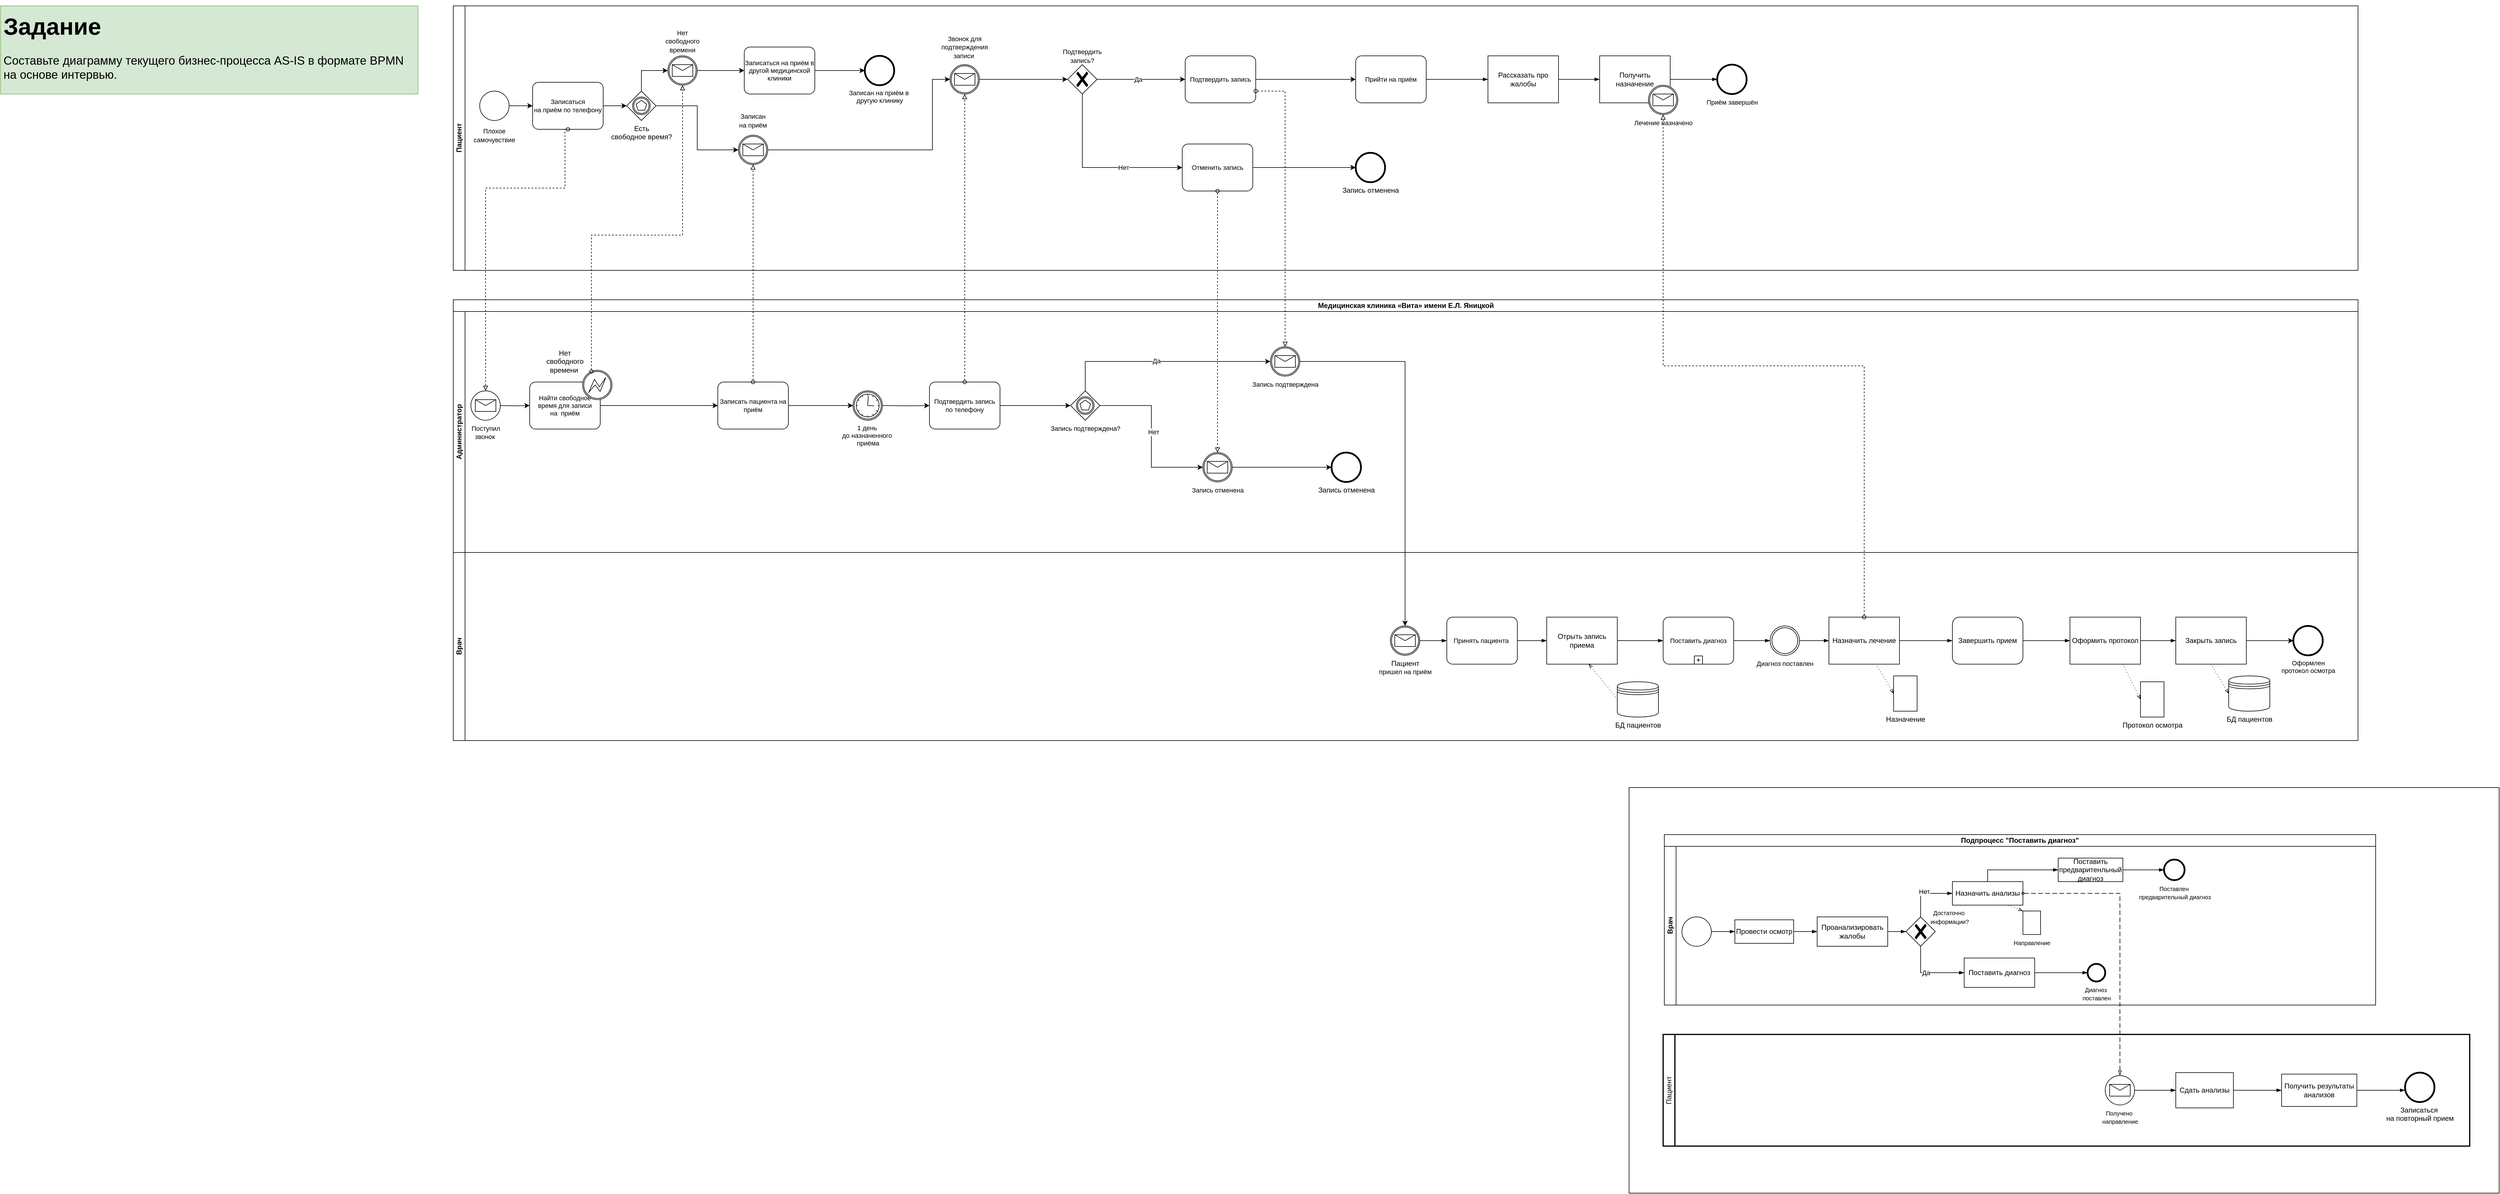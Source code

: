 <mxfile version="27.0.5" pages="3">
  <diagram id="326YfQ6A8uz0iwaCt7I8" name="BPMN AS-IS">
    <mxGraphModel dx="2253" dy="2053" grid="1" gridSize="10" guides="1" tooltips="1" connect="1" arrows="1" fold="1" page="1" pageScale="1" pageWidth="827" pageHeight="1169" math="0" shadow="0">
      <root>
        <mxCell id="0" />
        <mxCell id="1" parent="0" />
        <mxCell id="33mxg7eEU2qoecsXEBGn-5" value="" style="rounded=0;whiteSpace=wrap;html=1;" parent="1" vertex="1">
          <mxGeometry x="2010" y="210" width="1480" height="690" as="geometry" />
        </mxCell>
        <mxCell id="_fkPrWMEkgT71YqrRsoF-1" value="&lt;h1&gt;&lt;font style=&quot;font-size: 40px;&quot;&gt;Задание&lt;/font&gt;&lt;/h1&gt;&lt;font style=&quot;font-size: 20px;&quot;&gt;Составьте диаграмму текущего бизнес-процесса AS-IS в формате BPMN на основе интервью.&lt;br&gt;&lt;/font&gt;&lt;p style=&quot;font-size: 20px;&quot;&gt;&lt;br&gt;&lt;/p&gt;" style="text;html=1;strokeColor=#82b366;fillColor=#d5e8d4;spacing=5;spacingTop=-20;whiteSpace=wrap;overflow=hidden;rounded=0;fontSize=16;" parent="1" vertex="1">
          <mxGeometry x="-760" y="-1120" width="710" height="150" as="geometry" />
        </mxCell>
        <mxCell id="U2e4l5wQemaMT4tLWJ_u-86" value="Медицинская клиника&amp;nbsp;&lt;span style=&quot;text-align: start; fill: rgb(144, 101, 176);&quot; data-reactroot=&quot;&quot; class=&quot;notion-enable-hover&quot; data-token-index=&quot;0&quot;&gt;«Вита» имени Е.Л. Яницкой&lt;/span&gt;" style="swimlane;html=1;childLayout=stackLayout;resizeParent=1;resizeParentMax=0;horizontal=1;startSize=20;horizontalStack=0;" parent="1" vertex="1">
          <mxGeometry x="10" y="-620" width="3240" height="750" as="geometry" />
        </mxCell>
        <mxCell id="U2e4l5wQemaMT4tLWJ_u-87" value="Администратор" style="swimlane;html=1;startSize=20;horizontal=0;" parent="U2e4l5wQemaMT4tLWJ_u-86" vertex="1">
          <mxGeometry y="20" width="3240" height="410" as="geometry" />
        </mxCell>
        <mxCell id="U2e4l5wQemaMT4tLWJ_u-88" style="edgeStyle=orthogonalEdgeStyle;rounded=0;orthogonalLoop=1;jettySize=auto;html=1;" parent="U2e4l5wQemaMT4tLWJ_u-87" source="U2e4l5wQemaMT4tLWJ_u-89" edge="1">
          <mxGeometry relative="1" as="geometry">
            <mxPoint x="680" y="160.0" as="targetPoint" />
          </mxGeometry>
        </mxCell>
        <mxCell id="U2e4l5wQemaMT4tLWJ_u-89" value="Записать пациента на приём" style="points=[[0.25,0,0],[0.5,0,0],[0.75,0,0],[1,0.25,0],[1,0.5,0],[1,0.75,0],[0.75,1,0],[0.5,1,0],[0.25,1,0],[0,0.75,0],[0,0.5,0],[0,0.25,0]];shape=mxgraph.bpmn.task;whiteSpace=wrap;rectStyle=rounded;size=10;taskMarker=abstract;fontSize=11;" parent="U2e4l5wQemaMT4tLWJ_u-87" vertex="1">
          <mxGeometry x="450" y="120" width="120" height="80" as="geometry" />
        </mxCell>
        <mxCell id="U2e4l5wQemaMT4tLWJ_u-90" style="edgeStyle=orthogonalEdgeStyle;rounded=0;orthogonalLoop=1;jettySize=auto;html=1;entryX=0;entryY=0.5;entryDx=0;entryDy=0;entryPerimeter=0;" parent="U2e4l5wQemaMT4tLWJ_u-87" source="U2e4l5wQemaMT4tLWJ_u-91" target="U2e4l5wQemaMT4tLWJ_u-89" edge="1">
          <mxGeometry relative="1" as="geometry">
            <mxPoint x="340" y="190.0" as="targetPoint" />
          </mxGeometry>
        </mxCell>
        <mxCell id="U2e4l5wQemaMT4tLWJ_u-91" value="Найти свободное время для записи на  приём" style="points=[[0.25,0,0],[0.5,0,0],[0.75,0,0],[1,0.25,0],[1,0.5,0],[1,0.75,0],[0.75,1,0],[0.5,1,0],[0.25,1,0],[0,0.75,0],[0,0.5,0],[0,0.25,0]];shape=mxgraph.bpmn.task;whiteSpace=wrap;rectStyle=rounded;size=10;taskMarker=abstract;fontSize=11;" parent="U2e4l5wQemaMT4tLWJ_u-87" vertex="1">
          <mxGeometry x="130" y="120" width="120" height="80" as="geometry" />
        </mxCell>
        <mxCell id="U2e4l5wQemaMT4tLWJ_u-92" style="edgeStyle=orthogonalEdgeStyle;rounded=0;orthogonalLoop=1;jettySize=auto;html=1;" parent="U2e4l5wQemaMT4tLWJ_u-87" target="U2e4l5wQemaMT4tLWJ_u-95" edge="1">
          <mxGeometry relative="1" as="geometry">
            <mxPoint x="730" y="160.0" as="sourcePoint" />
          </mxGeometry>
        </mxCell>
        <mxCell id="U2e4l5wQemaMT4tLWJ_u-94" style="edgeStyle=orthogonalEdgeStyle;rounded=0;orthogonalLoop=1;jettySize=auto;html=1;startArrow=none;startFill=0;endArrow=classic;endFill=1;" parent="U2e4l5wQemaMT4tLWJ_u-87" source="U2e4l5wQemaMT4tLWJ_u-95" edge="1">
          <mxGeometry relative="1" as="geometry">
            <mxPoint x="1050" y="160" as="targetPoint" />
          </mxGeometry>
        </mxCell>
        <mxCell id="U2e4l5wQemaMT4tLWJ_u-95" value="Подтвердить запись по телефону" style="points=[[0.25,0,0],[0.5,0,0],[0.75,0,0],[1,0.25,0],[1,0.5,0],[1,0.75,0],[0.75,1,0],[0.5,1,0],[0.25,1,0],[0,0.75,0],[0,0.5,0],[0,0.25,0]];shape=mxgraph.bpmn.task;whiteSpace=wrap;rectStyle=rounded;size=10;taskMarker=abstract;fontSize=11;" parent="U2e4l5wQemaMT4tLWJ_u-87" vertex="1">
          <mxGeometry x="810" y="120" width="120" height="80" as="geometry" />
        </mxCell>
        <mxCell id="U2e4l5wQemaMT4tLWJ_u-96" value="Запись отменена" style="points=[[0.145,0.145,0],[0.5,0,0],[0.855,0.145,0],[1,0.5,0],[0.855,0.855,0],[0.5,1,0],[0.145,0.855,0],[0,0.5,0]];shape=mxgraph.bpmn.event;html=1;verticalLabelPosition=bottom;labelBackgroundColor=#ffffff;verticalAlign=top;align=center;perimeter=ellipsePerimeter;outlineConnect=0;aspect=fixed;outline=end;symbol=terminate2;" parent="U2e4l5wQemaMT4tLWJ_u-87" vertex="1">
          <mxGeometry x="1494" y="240" width="50" height="50" as="geometry" />
        </mxCell>
        <mxCell id="U2e4l5wQemaMT4tLWJ_u-97" value="" style="points=[[0.145,0.145,0],[0.5,0,0],[0.855,0.145,0],[1,0.5,0],[0.855,0.855,0],[0.5,1,0],[0.145,0.855,0],[0,0.5,0]];shape=mxgraph.bpmn.event;html=1;verticalLabelPosition=bottom;labelBackgroundColor=#ffffff;verticalAlign=top;align=center;perimeter=ellipsePerimeter;outlineConnect=0;aspect=fixed;outline=boundInt;symbol=error;fontSize=24;fontColor=#000000;fillColor=#FFFFFF;" parent="U2e4l5wQemaMT4tLWJ_u-87" vertex="1">
          <mxGeometry x="220" y="100" width="50" height="50" as="geometry" />
        </mxCell>
        <mxCell id="U2e4l5wQemaMT4tLWJ_u-98" value="Нет свободного&lt;br&gt;времени&amp;nbsp;" style="text;html=1;strokeColor=none;fillColor=none;align=center;verticalAlign=middle;whiteSpace=wrap;rounded=0;labelBackgroundColor=none;fontSize=12;fontColor=#000000;" parent="U2e4l5wQemaMT4tLWJ_u-87" vertex="1">
          <mxGeometry x="160" y="70" width="60" height="30" as="geometry" />
        </mxCell>
        <mxCell id="U2e4l5wQemaMT4tLWJ_u-99" style="edgeStyle=orthogonalEdgeStyle;rounded=0;orthogonalLoop=1;jettySize=auto;html=1;" parent="U2e4l5wQemaMT4tLWJ_u-87" target="U2e4l5wQemaMT4tLWJ_u-91" edge="1">
          <mxGeometry relative="1" as="geometry">
            <mxPoint x="80" y="160" as="sourcePoint" />
          </mxGeometry>
        </mxCell>
        <mxCell id="U2e4l5wQemaMT4tLWJ_u-100" value="&lt;font style=&quot;font-size: 11px;&quot;&gt;Поступил&lt;br&gt;&amp;nbsp;звонок &amp;nbsp;&lt;/font&gt;" style="points=[[0.145,0.145,0],[0.5,0,0],[0.855,0.145,0],[1,0.5,0],[0.855,0.855,0],[0.5,1,0],[0.145,0.855,0],[0,0.5,0]];shape=mxgraph.bpmn.event;html=1;verticalLabelPosition=bottom;labelBackgroundColor=#ffffff;verticalAlign=top;align=center;perimeter=ellipsePerimeter;outlineConnect=0;aspect=fixed;outline=standard;symbol=message;" parent="U2e4l5wQemaMT4tLWJ_u-87" vertex="1">
          <mxGeometry x="30" y="135" width="50" height="50" as="geometry" />
        </mxCell>
        <mxCell id="U2e4l5wQemaMT4tLWJ_u-101" style="edgeStyle=orthogonalEdgeStyle;rounded=0;orthogonalLoop=1;jettySize=auto;html=1;entryX=0;entryY=0.5;entryDx=0;entryDy=0;entryPerimeter=0;startArrow=none;startFill=0;endArrow=classic;endFill=1;" parent="U2e4l5wQemaMT4tLWJ_u-87" source="U2e4l5wQemaMT4tLWJ_u-102" target="U2e4l5wQemaMT4tLWJ_u-96" edge="1">
          <mxGeometry relative="1" as="geometry" />
        </mxCell>
        <mxCell id="U2e4l5wQemaMT4tLWJ_u-102" value="&lt;font style=&quot;font-size: 11px;&quot;&gt;Запись отменена&lt;/font&gt;" style="points=[[0.145,0.145,0],[0.5,0,0],[0.855,0.145,0],[1,0.5,0],[0.855,0.855,0],[0.5,1,0],[0.145,0.855,0],[0,0.5,0]];shape=mxgraph.bpmn.event;html=1;verticalLabelPosition=bottom;labelBackgroundColor=#ffffff;verticalAlign=top;align=center;perimeter=ellipsePerimeter;outlineConnect=0;aspect=fixed;outline=catching;symbol=message;" parent="U2e4l5wQemaMT4tLWJ_u-87" vertex="1">
          <mxGeometry x="1275" y="240" width="50" height="50" as="geometry" />
        </mxCell>
        <mxCell id="U2e4l5wQemaMT4tLWJ_u-103" value="&lt;font style=&quot;font-size: 11px;&quot;&gt;Запись подтверждена&lt;/font&gt;" style="points=[[0.145,0.145,0],[0.5,0,0],[0.855,0.145,0],[1,0.5,0],[0.855,0.855,0],[0.5,1,0],[0.145,0.855,0],[0,0.5,0]];shape=mxgraph.bpmn.event;html=1;verticalLabelPosition=bottom;labelBackgroundColor=#ffffff;verticalAlign=top;align=center;perimeter=ellipsePerimeter;outlineConnect=0;aspect=fixed;outline=catching;symbol=message;" parent="U2e4l5wQemaMT4tLWJ_u-87" vertex="1">
          <mxGeometry x="1390" y="60" width="50" height="50" as="geometry" />
        </mxCell>
        <mxCell id="U2e4l5wQemaMT4tLWJ_u-104" style="edgeStyle=orthogonalEdgeStyle;rounded=0;orthogonalLoop=1;jettySize=auto;html=1;entryX=0;entryY=0.5;entryDx=0;entryDy=0;entryPerimeter=0;startArrow=none;startFill=0;endArrow=classic;endFill=1;exitX=0.5;exitY=0;exitDx=0;exitDy=0;exitPerimeter=0;" parent="U2e4l5wQemaMT4tLWJ_u-87" source="U2e4l5wQemaMT4tLWJ_u-108" target="U2e4l5wQemaMT4tLWJ_u-103" edge="1">
          <mxGeometry relative="1" as="geometry">
            <mxPoint x="1100" y="160" as="sourcePoint" />
          </mxGeometry>
        </mxCell>
        <mxCell id="U2e4l5wQemaMT4tLWJ_u-105" value="Да" style="edgeLabel;html=1;align=center;verticalAlign=middle;resizable=0;points=[];fontSize=11;" parent="U2e4l5wQemaMT4tLWJ_u-104" vertex="1" connectable="0">
          <mxGeometry x="-0.063" y="1" relative="1" as="geometry">
            <mxPoint as="offset" />
          </mxGeometry>
        </mxCell>
        <mxCell id="U2e4l5wQemaMT4tLWJ_u-106" style="edgeStyle=orthogonalEdgeStyle;rounded=0;orthogonalLoop=1;jettySize=auto;html=1;entryX=0;entryY=0.5;entryDx=0;entryDy=0;entryPerimeter=0;startArrow=none;startFill=0;endArrow=classic;endFill=1;exitX=1;exitY=0.5;exitDx=0;exitDy=0;exitPerimeter=0;" parent="U2e4l5wQemaMT4tLWJ_u-87" source="U2e4l5wQemaMT4tLWJ_u-108" target="U2e4l5wQemaMT4tLWJ_u-102" edge="1">
          <mxGeometry relative="1" as="geometry">
            <mxPoint x="1075" y="185" as="sourcePoint" />
          </mxGeometry>
        </mxCell>
        <mxCell id="U2e4l5wQemaMT4tLWJ_u-107" value="Нет" style="edgeLabel;html=1;align=center;verticalAlign=middle;resizable=0;points=[];fontSize=11;" parent="U2e4l5wQemaMT4tLWJ_u-106" vertex="1" connectable="0">
          <mxGeometry x="-0.569" y="2" relative="1" as="geometry">
            <mxPoint x="30" y="47" as="offset" />
          </mxGeometry>
        </mxCell>
        <mxCell id="U2e4l5wQemaMT4tLWJ_u-108" value="&lt;font style=&quot;font-size: 11px;&quot;&gt;Запись подтверждена?&lt;/font&gt;" style="points=[[0.25,0.25,0],[0.5,0,0],[0.75,0.25,0],[1,0.5,0],[0.75,0.75,0],[0.5,1,0],[0.25,0.75,0],[0,0.5,0]];shape=mxgraph.bpmn.gateway2;html=1;verticalLabelPosition=bottom;labelBackgroundColor=#ffffff;verticalAlign=top;align=center;perimeter=rhombusPerimeter;outlineConnect=0;outline=boundInt;symbol=multiple;" parent="U2e4l5wQemaMT4tLWJ_u-87" vertex="1">
          <mxGeometry x="1050" y="135" width="50" height="50" as="geometry" />
        </mxCell>
        <mxCell id="U2e4l5wQemaMT4tLWJ_u-175" value="&lt;font style=&quot;font-size: 11px;&quot;&gt;1 день&amp;nbsp;&lt;br&gt;до назначенного&amp;nbsp;&lt;br&gt;приёма&lt;br&gt;&lt;/font&gt;" style="points=[[0.145,0.145,0],[0.5,0,0],[0.855,0.145,0],[1,0.5,0],[0.855,0.855,0],[0.5,1,0],[0.145,0.855,0],[0,0.5,0]];shape=mxgraph.bpmn.event;html=1;verticalLabelPosition=bottom;labelBackgroundColor=#ffffff;verticalAlign=top;align=center;perimeter=ellipsePerimeter;outlineConnect=0;aspect=fixed;outline=catching;symbol=timer;fontSize=11;" parent="U2e4l5wQemaMT4tLWJ_u-87" vertex="1">
          <mxGeometry x="680" y="135" width="50" height="50" as="geometry" />
        </mxCell>
        <mxCell id="U2e4l5wQemaMT4tLWJ_u-109" value="Врач" style="swimlane;html=1;startSize=20;horizontal=0;" parent="U2e4l5wQemaMT4tLWJ_u-86" vertex="1">
          <mxGeometry y="430" width="3240" height="320" as="geometry" />
        </mxCell>
        <mxCell id="ZqYLpkDOWJ3CFpWXM8Kq-6" value="Принять пациента " style="points=[[0.25,0,0],[0.5,0,0],[0.75,0,0],[1,0.25,0],[1,0.5,0],[1,0.75,0],[0.75,1,0],[0.5,1,0],[0.25,1,0],[0,0.75,0],[0,0.5,0],[0,0.25,0]];shape=mxgraph.bpmn.task;whiteSpace=wrap;rectStyle=rounded;size=10;taskMarker=abstract;fontSize=11;" parent="U2e4l5wQemaMT4tLWJ_u-109" vertex="1">
          <mxGeometry x="1690" y="110" width="120" height="80" as="geometry" />
        </mxCell>
        <mxCell id="ZqYLpkDOWJ3CFpWXM8Kq-9" value="Отрыть запись приема" style="points=[[0.25,0,0],[0.5,0,0],[0.75,0,0],[1,0.25,0],[1,0.5,0],[1,0.75,0],[0.75,1,0],[0.5,1,0],[0.25,1,0],[0,0.75,0],[0,0.5,0],[0,0.25,0]];shape=mxgraph.bpmn.task2;whiteSpace=wrap;rectStyle=rounded;size=10;html=1;container=1;expand=0;collapsible=0;taskMarker=abstract;" parent="U2e4l5wQemaMT4tLWJ_u-109" vertex="1">
          <mxGeometry x="1860" y="110" width="120" height="80" as="geometry" />
        </mxCell>
        <mxCell id="ZqYLpkDOWJ3CFpWXM8Kq-10" value="" style="edgeStyle=elbowEdgeStyle;fontSize=12;html=1;endArrow=blockThin;endFill=1;rounded=0;exitX=1;exitY=0.5;exitDx=0;exitDy=0;exitPerimeter=0;entryX=0;entryY=0.5;entryDx=0;entryDy=0;entryPerimeter=0;" parent="U2e4l5wQemaMT4tLWJ_u-109" source="ZqYLpkDOWJ3CFpWXM8Kq-6" target="ZqYLpkDOWJ3CFpWXM8Kq-9" edge="1">
          <mxGeometry width="160" relative="1" as="geometry">
            <mxPoint x="1710" y="110" as="sourcePoint" />
            <mxPoint x="1870" y="110" as="targetPoint" />
          </mxGeometry>
        </mxCell>
        <mxCell id="ZqYLpkDOWJ3CFpWXM8Kq-15" value="Поставить диагноз" style="points=[[0.25,0,0],[0.5,0,0],[0.75,0,0],[1,0.25,0],[1,0.5,0],[1,0.75,0],[0.75,1,0],[0.5,1,0],[0.25,1,0],[0,0.75,0],[0,0.5,0],[0,0.25,0]];shape=mxgraph.bpmn.task;whiteSpace=wrap;rectStyle=rounded;size=10;taskMarker=abstract;isLoopSub=1;labelBackgroundColor=#FFFFFF;fontSize=11;fontColor=#000000;fillColor=#FFFFFF;" parent="U2e4l5wQemaMT4tLWJ_u-109" vertex="1">
          <mxGeometry x="2058" y="110" width="120" height="80" as="geometry" />
        </mxCell>
        <mxCell id="ZqYLpkDOWJ3CFpWXM8Kq-17" value="" style="edgeStyle=elbowEdgeStyle;fontSize=12;html=1;endArrow=blockThin;endFill=1;rounded=0;exitX=1;exitY=0.5;exitDx=0;exitDy=0;exitPerimeter=0;entryX=0;entryY=0.5;entryDx=0;entryDy=0;entryPerimeter=0;" parent="U2e4l5wQemaMT4tLWJ_u-109" source="ZqYLpkDOWJ3CFpWXM8Kq-9" target="ZqYLpkDOWJ3CFpWXM8Kq-15" edge="1">
          <mxGeometry width="160" relative="1" as="geometry">
            <mxPoint x="2230" y="110" as="sourcePoint" />
            <mxPoint x="2390" y="110" as="targetPoint" />
          </mxGeometry>
        </mxCell>
        <mxCell id="ZqYLpkDOWJ3CFpWXM8Kq-18" value="Назначить лечение" style="points=[[0.25,0,0],[0.5,0,0],[0.75,0,0],[1,0.25,0],[1,0.5,0],[1,0.75,0],[0.75,1,0],[0.5,1,0],[0.25,1,0],[0,0.75,0],[0,0.5,0],[0,0.25,0]];shape=mxgraph.bpmn.task2;whiteSpace=wrap;rectStyle=rounded;size=10;html=1;container=1;expand=0;collapsible=0;taskMarker=abstract;" parent="U2e4l5wQemaMT4tLWJ_u-109" vertex="1">
          <mxGeometry x="2340" y="110" width="120" height="80" as="geometry" />
        </mxCell>
        <mxCell id="ZqYLpkDOWJ3CFpWXM8Kq-19" value="" style="edgeStyle=elbowEdgeStyle;fontSize=12;html=1;endArrow=blockThin;endFill=1;rounded=0;exitX=1;exitY=0.5;exitDx=0;exitDy=0;exitPerimeter=0;entryX=0;entryY=0.5;entryDx=0;entryDy=0;entryPerimeter=0;" parent="U2e4l5wQemaMT4tLWJ_u-109" source="ZqYLpkDOWJ3CFpWXM8Kq-15" target="nuUgXZqHMw5vTejCkrho-3" edge="1">
          <mxGeometry width="160" relative="1" as="geometry">
            <mxPoint x="2450" y="200" as="sourcePoint" />
            <mxPoint x="2610" y="200" as="targetPoint" />
          </mxGeometry>
        </mxCell>
        <mxCell id="ZqYLpkDOWJ3CFpWXM8Kq-22" value="Оформить протокол" style="points=[[0.25,0,0],[0.5,0,0],[0.75,0,0],[1,0.25,0],[1,0.5,0],[1,0.75,0],[0.75,1,0],[0.5,1,0],[0.25,1,0],[0,0.75,0],[0,0.5,0],[0,0.25,0]];shape=mxgraph.bpmn.task2;whiteSpace=wrap;rectStyle=rounded;size=10;html=1;container=1;expand=0;collapsible=0;taskMarker=abstract;" parent="U2e4l5wQemaMT4tLWJ_u-109" vertex="1">
          <mxGeometry x="2750" y="110" width="120" height="80" as="geometry" />
        </mxCell>
        <mxCell id="ZqYLpkDOWJ3CFpWXM8Kq-24" value="Закрыть запись" style="points=[[0.25,0,0],[0.5,0,0],[0.75,0,0],[1,0.25,0],[1,0.5,0],[1,0.75,0],[0.75,1,0],[0.5,1,0],[0.25,1,0],[0,0.75,0],[0,0.5,0],[0,0.25,0]];shape=mxgraph.bpmn.task2;whiteSpace=wrap;rectStyle=rounded;size=10;html=1;container=1;expand=0;collapsible=0;taskMarker=abstract;" parent="U2e4l5wQemaMT4tLWJ_u-109" vertex="1">
          <mxGeometry x="2930" y="110" width="120" height="80" as="geometry" />
        </mxCell>
        <mxCell id="ZqYLpkDOWJ3CFpWXM8Kq-32" value="Назначение" style="shape=mxgraph.bpmn.data2;labelPosition=center;verticalLabelPosition=bottom;align=center;verticalAlign=top;size=15;html=1;" parent="U2e4l5wQemaMT4tLWJ_u-109" vertex="1">
          <mxGeometry x="2450" y="210" width="40" height="60" as="geometry" />
        </mxCell>
        <mxCell id="ZqYLpkDOWJ3CFpWXM8Kq-33" value="" style="fontSize=12;html=1;endFill=0;startFill=0;endSize=6;startSize=6;dashed=1;dashPattern=1 4;endArrow=openThin;startArrow=none;rounded=0;exitX=0.687;exitY=1.051;exitDx=0;exitDy=0;exitPerimeter=0;entryX=0;entryY=0.5;entryDx=0;entryDy=0;entryPerimeter=0;" parent="U2e4l5wQemaMT4tLWJ_u-109" source="ZqYLpkDOWJ3CFpWXM8Kq-18" target="ZqYLpkDOWJ3CFpWXM8Kq-32" edge="1">
          <mxGeometry width="160" relative="1" as="geometry">
            <mxPoint x="2410" y="370" as="sourcePoint" />
            <mxPoint x="2570" y="370" as="targetPoint" />
          </mxGeometry>
        </mxCell>
        <mxCell id="ZqYLpkDOWJ3CFpWXM8Kq-43" value="Протокол осмотра" style="shape=mxgraph.bpmn.data2;labelPosition=center;verticalLabelPosition=bottom;align=center;verticalAlign=top;size=15;html=1;" parent="U2e4l5wQemaMT4tLWJ_u-109" vertex="1">
          <mxGeometry x="2870" y="220" width="40" height="60" as="geometry" />
        </mxCell>
        <mxCell id="ZqYLpkDOWJ3CFpWXM8Kq-44" value="" style="fontSize=12;html=1;endFill=0;startFill=0;endSize=6;startSize=6;dashed=1;dashPattern=1 4;endArrow=openThin;startArrow=none;rounded=0;exitX=0.75;exitY=1;exitDx=0;exitDy=0;exitPerimeter=0;entryX=0;entryY=0.5;entryDx=0;entryDy=0;entryPerimeter=0;" parent="U2e4l5wQemaMT4tLWJ_u-109" source="ZqYLpkDOWJ3CFpWXM8Kq-22" target="ZqYLpkDOWJ3CFpWXM8Kq-43" edge="1">
          <mxGeometry width="160" relative="1" as="geometry">
            <mxPoint x="2550" y="90" as="sourcePoint" />
            <mxPoint x="2710" y="90" as="targetPoint" />
          </mxGeometry>
        </mxCell>
        <mxCell id="FaG3AOs_Z0a_HSmX77iE-1" value="Завершить прием" style="rounded=1;whiteSpace=wrap;html=1;" parent="U2e4l5wQemaMT4tLWJ_u-109" vertex="1">
          <mxGeometry x="2550" y="110" width="120" height="80" as="geometry" />
        </mxCell>
        <mxCell id="FaG3AOs_Z0a_HSmX77iE-2" value="" style="endArrow=classic;html=1;rounded=0;entryX=0;entryY=0.5;entryDx=0;entryDy=0;entryPerimeter=0;exitX=1;exitY=0.5;exitDx=0;exitDy=0;exitPerimeter=0;" parent="U2e4l5wQemaMT4tLWJ_u-109" source="ZqYLpkDOWJ3CFpWXM8Kq-24" target="nuUgXZqHMw5vTejCkrho-5" edge="1">
          <mxGeometry width="50" height="50" relative="1" as="geometry">
            <mxPoint x="3070" y="160" as="sourcePoint" />
            <mxPoint x="3130" y="150" as="targetPoint" />
          </mxGeometry>
        </mxCell>
        <mxCell id="FaG3AOs_Z0a_HSmX77iE-3" value="БД пациентов" style="shape=datastore;html=1;labelPosition=center;verticalLabelPosition=bottom;align=center;verticalAlign=top;" parent="U2e4l5wQemaMT4tLWJ_u-109" vertex="1">
          <mxGeometry x="1980" y="220" width="70" height="60" as="geometry" />
        </mxCell>
        <mxCell id="FaG3AOs_Z0a_HSmX77iE-4" value="" style="fontSize=12;html=1;endFill=0;startFill=0;endSize=6;startSize=6;dashed=1;dashPattern=1 4;endArrow=openThin;startArrow=none;rounded=0;entryX=0.594;entryY=0.994;entryDx=0;entryDy=0;entryPerimeter=0;exitX=0;exitY=0.5;exitDx=0;exitDy=0;" parent="U2e4l5wQemaMT4tLWJ_u-109" source="FaG3AOs_Z0a_HSmX77iE-3" target="ZqYLpkDOWJ3CFpWXM8Kq-9" edge="1">
          <mxGeometry width="160" relative="1" as="geometry">
            <mxPoint x="1880" y="270" as="sourcePoint" />
            <mxPoint x="2120" y="210" as="targetPoint" />
          </mxGeometry>
        </mxCell>
        <mxCell id="uXheGFaqDp7p_jmy8Tb0-2" value="Пациент&lt;br style=&quot;border-color: var(--border-color); font-size: 11px;&quot;&gt;&lt;span style=&quot;font-size: 11px;&quot;&gt;пришел на приём&lt;/span&gt;" style="points=[[0.145,0.145,0],[0.5,0,0],[0.855,0.145,0],[1,0.5,0],[0.855,0.855,0],[0.5,1,0],[0.145,0.855,0],[0,0.5,0]];shape=mxgraph.bpmn.event;html=1;verticalLabelPosition=bottom;labelBackgroundColor=#ffffff;verticalAlign=top;align=center;perimeter=ellipsePerimeter;outlineConnect=0;aspect=fixed;outline=catching;symbol=message;" parent="U2e4l5wQemaMT4tLWJ_u-109" vertex="1">
          <mxGeometry x="1594" y="125" width="50" height="50" as="geometry" />
        </mxCell>
        <mxCell id="uXheGFaqDp7p_jmy8Tb0-3" value="" style="edgeStyle=elbowEdgeStyle;fontSize=12;html=1;endArrow=blockThin;endFill=1;rounded=0;exitX=1;exitY=0.5;exitDx=0;exitDy=0;exitPerimeter=0;entryX=0;entryY=0.5;entryDx=0;entryDy=0;entryPerimeter=0;" parent="U2e4l5wQemaMT4tLWJ_u-109" source="uXheGFaqDp7p_jmy8Tb0-2" target="ZqYLpkDOWJ3CFpWXM8Kq-6" edge="1">
          <mxGeometry width="160" relative="1" as="geometry">
            <mxPoint x="1290" y="130" as="sourcePoint" />
            <mxPoint x="1450" y="130" as="targetPoint" />
          </mxGeometry>
        </mxCell>
        <mxCell id="nuUgXZqHMw5vTejCkrho-3" value="&lt;span style=&quot;font-size: 11px;&quot;&gt;Диагноз поставлен&lt;/span&gt;" style="points=[[0.145,0.145,0],[0.5,0,0],[0.855,0.145,0],[1,0.5,0],[0.855,0.855,0],[0.5,1,0],[0.145,0.855,0],[0,0.5,0]];shape=mxgraph.bpmn.event;html=1;verticalLabelPosition=bottom;labelBackgroundColor=#ffffff;verticalAlign=top;align=center;perimeter=ellipsePerimeter;outlineConnect=0;aspect=fixed;outline=throwing;symbol=general;" parent="U2e4l5wQemaMT4tLWJ_u-109" vertex="1">
          <mxGeometry x="2240" y="125" width="50" height="50" as="geometry" />
        </mxCell>
        <mxCell id="nuUgXZqHMw5vTejCkrho-4" value="" style="edgeStyle=elbowEdgeStyle;fontSize=12;html=1;endArrow=blockThin;endFill=1;rounded=0;exitX=1;exitY=0.5;exitDx=0;exitDy=0;exitPerimeter=0;entryX=0;entryY=0.5;entryDx=0;entryDy=0;entryPerimeter=0;" parent="U2e4l5wQemaMT4tLWJ_u-109" source="nuUgXZqHMw5vTejCkrho-3" target="ZqYLpkDOWJ3CFpWXM8Kq-18" edge="1">
          <mxGeometry width="160" relative="1" as="geometry">
            <mxPoint x="2060" y="100" as="sourcePoint" />
            <mxPoint x="2220" y="100" as="targetPoint" />
          </mxGeometry>
        </mxCell>
        <mxCell id="nuUgXZqHMw5vTejCkrho-5" value="Оформлен&lt;br style=&quot;border-color: var(--border-color);&quot;&gt;протокол осмотра&lt;span style=&quot;background-color: rgb(248, 249, 250);&quot;&gt;&lt;br&gt;&lt;/span&gt;" style="points=[[0.145,0.145,0],[0.5,0,0],[0.855,0.145,0],[1,0.5,0],[0.855,0.855,0],[0.5,1,0],[0.145,0.855,0],[0,0.5,0]];shape=mxgraph.bpmn.event;html=1;verticalLabelPosition=bottom;labelBackgroundColor=#ffffff;verticalAlign=top;align=center;perimeter=ellipsePerimeter;outlineConnect=0;aspect=fixed;outline=end;symbol=terminate2;fontSize=11;" parent="U2e4l5wQemaMT4tLWJ_u-109" vertex="1">
          <mxGeometry x="3130" y="125" width="50" height="50" as="geometry" />
        </mxCell>
        <mxCell id="2odBbSDOcbo4HZsh9PlI-1" value="" style="fontSize=12;html=1;endArrow=blockThin;endFill=1;rounded=0;exitX=1;exitY=0.5;exitDx=0;exitDy=0;exitPerimeter=0;entryX=0;entryY=0.5;entryDx=0;entryDy=0;" parent="U2e4l5wQemaMT4tLWJ_u-109" source="ZqYLpkDOWJ3CFpWXM8Kq-18" target="FaG3AOs_Z0a_HSmX77iE-1" edge="1">
          <mxGeometry width="160" relative="1" as="geometry">
            <mxPoint x="2320" y="300" as="sourcePoint" />
            <mxPoint x="2480" y="300" as="targetPoint" />
          </mxGeometry>
        </mxCell>
        <mxCell id="2odBbSDOcbo4HZsh9PlI-2" value="" style="fontSize=12;html=1;endArrow=blockThin;endFill=1;rounded=0;exitX=1;exitY=0.5;exitDx=0;exitDy=0;entryX=0;entryY=0.5;entryDx=0;entryDy=0;entryPerimeter=0;" parent="U2e4l5wQemaMT4tLWJ_u-109" source="FaG3AOs_Z0a_HSmX77iE-1" target="ZqYLpkDOWJ3CFpWXM8Kq-22" edge="1">
          <mxGeometry width="160" relative="1" as="geometry">
            <mxPoint x="2320" y="300" as="sourcePoint" />
            <mxPoint x="2480" y="300" as="targetPoint" />
          </mxGeometry>
        </mxCell>
        <mxCell id="2odBbSDOcbo4HZsh9PlI-3" value="" style="fontSize=12;html=1;endArrow=blockThin;endFill=1;rounded=0;exitX=1;exitY=0.5;exitDx=0;exitDy=0;exitPerimeter=0;entryX=0;entryY=0.5;entryDx=0;entryDy=0;entryPerimeter=0;" parent="U2e4l5wQemaMT4tLWJ_u-109" source="ZqYLpkDOWJ3CFpWXM8Kq-22" target="ZqYLpkDOWJ3CFpWXM8Kq-24" edge="1">
          <mxGeometry width="160" relative="1" as="geometry">
            <mxPoint x="2320" y="300" as="sourcePoint" />
            <mxPoint x="2480" y="300" as="targetPoint" />
          </mxGeometry>
        </mxCell>
        <mxCell id="2odBbSDOcbo4HZsh9PlI-4" value="БД пациентов" style="shape=datastore;html=1;labelPosition=center;verticalLabelPosition=bottom;align=center;verticalAlign=top;" parent="U2e4l5wQemaMT4tLWJ_u-109" vertex="1">
          <mxGeometry x="3020" y="210" width="70" height="60" as="geometry" />
        </mxCell>
        <mxCell id="2odBbSDOcbo4HZsh9PlI-5" value="" style="fontSize=12;html=1;endFill=0;startFill=0;endSize=6;startSize=6;dashed=1;dashPattern=1 4;endArrow=openThin;startArrow=none;rounded=0;entryX=0;entryY=0.5;entryDx=0;entryDy=0;exitX=0.5;exitY=1;exitDx=0;exitDy=0;exitPerimeter=0;" parent="U2e4l5wQemaMT4tLWJ_u-109" source="ZqYLpkDOWJ3CFpWXM8Kq-24" target="2odBbSDOcbo4HZsh9PlI-4" edge="1">
          <mxGeometry width="160" relative="1" as="geometry">
            <mxPoint x="2999" y="290" as="sourcePoint" />
            <mxPoint x="2950" y="230" as="targetPoint" />
          </mxGeometry>
        </mxCell>
        <mxCell id="ZqYLpkDOWJ3CFpWXM8Kq-5" value="" style="endArrow=classic;html=1;rounded=0;exitX=1;exitY=0.5;exitDx=0;exitDy=0;exitPerimeter=0;edgeStyle=orthogonalEdgeStyle;" parent="U2e4l5wQemaMT4tLWJ_u-86" source="U2e4l5wQemaMT4tLWJ_u-103" target="uXheGFaqDp7p_jmy8Tb0-2" edge="1">
          <mxGeometry width="50" height="50" relative="1" as="geometry">
            <mxPoint x="1320" y="80" as="sourcePoint" />
            <mxPoint x="1620" y="550" as="targetPoint" />
          </mxGeometry>
        </mxCell>
        <mxCell id="U2e4l5wQemaMT4tLWJ_u-122" value="Пациент" style="swimlane;html=1;startSize=20;horizontal=0;" parent="1" vertex="1">
          <mxGeometry x="10" y="-1120" width="3240" height="450" as="geometry" />
        </mxCell>
        <mxCell id="U2e4l5wQemaMT4tLWJ_u-123" style="edgeStyle=orthogonalEdgeStyle;rounded=0;orthogonalLoop=1;jettySize=auto;html=1;entryX=0;entryY=0.5;entryDx=0;entryDy=0;entryPerimeter=0;startArrow=none;startFill=0;endArrow=classic;endFill=1;" parent="U2e4l5wQemaMT4tLWJ_u-122" source="U2e4l5wQemaMT4tLWJ_u-124" edge="1">
          <mxGeometry relative="1" as="geometry">
            <mxPoint x="295" y="170" as="targetPoint" />
          </mxGeometry>
        </mxCell>
        <mxCell id="U2e4l5wQemaMT4tLWJ_u-124" value="Записаться на приём по телефону" style="points=[[0.25,0,0],[0.5,0,0],[0.75,0,0],[1,0.25,0],[1,0.5,0],[1,0.75,0],[0.75,1,0],[0.5,1,0],[0.25,1,0],[0,0.75,0],[0,0.5,0],[0,0.25,0]];shape=mxgraph.bpmn.task;whiteSpace=wrap;rectStyle=rounded;size=10;taskMarker=abstract;fontSize=11;" parent="U2e4l5wQemaMT4tLWJ_u-122" vertex="1">
          <mxGeometry x="135" y="130" width="120" height="80" as="geometry" />
        </mxCell>
        <mxCell id="U2e4l5wQemaMT4tLWJ_u-125" style="edgeStyle=orthogonalEdgeStyle;rounded=0;orthogonalLoop=1;jettySize=auto;html=1;" parent="U2e4l5wQemaMT4tLWJ_u-122" source="U2e4l5wQemaMT4tLWJ_u-126" target="U2e4l5wQemaMT4tLWJ_u-124" edge="1">
          <mxGeometry relative="1" as="geometry" />
        </mxCell>
        <mxCell id="U2e4l5wQemaMT4tLWJ_u-126" value="" style="points=[[0.145,0.145,0],[0.5,0,0],[0.855,0.145,0],[1,0.5,0],[0.855,0.855,0],[0.5,1,0],[0.145,0.855,0],[0,0.5,0]];shape=mxgraph.bpmn.event;html=1;verticalLabelPosition=bottom;labelBackgroundColor=#ffffff;verticalAlign=top;align=center;perimeter=ellipsePerimeter;outlineConnect=0;aspect=fixed;outline=standard;symbol=general;" parent="U2e4l5wQemaMT4tLWJ_u-122" vertex="1">
          <mxGeometry x="45" y="145" width="50" height="50" as="geometry" />
        </mxCell>
        <mxCell id="U2e4l5wQemaMT4tLWJ_u-129" value="&lt;font style=&quot;font-size: 11px;&quot;&gt;Плохое самочувствие&lt;/font&gt;" style="text;html=1;strokeColor=none;fillColor=none;align=center;verticalAlign=middle;whiteSpace=wrap;rounded=0;" parent="U2e4l5wQemaMT4tLWJ_u-122" vertex="1">
          <mxGeometry x="40" y="205" width="60" height="30" as="geometry" />
        </mxCell>
        <mxCell id="U2e4l5wQemaMT4tLWJ_u-133" style="edgeStyle=orthogonalEdgeStyle;rounded=0;orthogonalLoop=1;jettySize=auto;html=1;fontSize=24;fontColor=#000000;entryX=0;entryY=0.5;entryDx=0;entryDy=0;entryPerimeter=0;" parent="U2e4l5wQemaMT4tLWJ_u-122" source="U2e4l5wQemaMT4tLWJ_u-134" target="U2e4l5wQemaMT4tLWJ_u-159" edge="1">
          <mxGeometry relative="1" as="geometry">
            <mxPoint x="695" y="110" as="targetPoint" />
          </mxGeometry>
        </mxCell>
        <mxCell id="U2e4l5wQemaMT4tLWJ_u-134" value="Записаться на приём в другой медицинской клиники" style="points=[[0.25,0,0],[0.5,0,0],[0.75,0,0],[1,0.25,0],[1,0.5,0],[1,0.75,0],[0.75,1,0],[0.5,1,0],[0.25,1,0],[0,0.75,0],[0,0.5,0],[0,0.25,0]];shape=mxgraph.bpmn.task;whiteSpace=wrap;rectStyle=rounded;size=10;taskMarker=abstract;labelBackgroundColor=none;fontSize=11;fontColor=#000000;fillColor=#FFFFFF;" parent="U2e4l5wQemaMT4tLWJ_u-122" vertex="1">
          <mxGeometry x="495" y="70" width="120" height="80" as="geometry" />
        </mxCell>
        <mxCell id="U2e4l5wQemaMT4tLWJ_u-135" style="edgeStyle=orthogonalEdgeStyle;rounded=0;orthogonalLoop=1;jettySize=auto;html=1;entryX=0;entryY=0.5;entryDx=0;entryDy=0;entryPerimeter=0;" parent="U2e4l5wQemaMT4tLWJ_u-122" source="U2e4l5wQemaMT4tLWJ_u-136" target="U2e4l5wQemaMT4tLWJ_u-134" edge="1">
          <mxGeometry relative="1" as="geometry" />
        </mxCell>
        <mxCell id="U2e4l5wQemaMT4tLWJ_u-136" value="" style="points=[[0.145,0.145,0],[0.5,0,0],[0.855,0.145,0],[1,0.5,0],[0.855,0.855,0],[0.5,1,0],[0.145,0.855,0],[0,0.5,0]];shape=mxgraph.bpmn.event;html=1;verticalLabelPosition=bottom;labelBackgroundColor=#ffffff;verticalAlign=top;align=center;perimeter=ellipsePerimeter;outlineConnect=0;aspect=fixed;outline=catching;symbol=message;" parent="U2e4l5wQemaMT4tLWJ_u-122" vertex="1">
          <mxGeometry x="365" y="85" width="50" height="50" as="geometry" />
        </mxCell>
        <mxCell id="U2e4l5wQemaMT4tLWJ_u-139" style="edgeStyle=orthogonalEdgeStyle;rounded=0;orthogonalLoop=1;jettySize=auto;html=1;entryX=0;entryY=0.5;entryDx=0;entryDy=0;entryPerimeter=0;startArrow=none;startFill=0;endArrow=classic;endFill=1;" parent="U2e4l5wQemaMT4tLWJ_u-122" source="U2e4l5wQemaMT4tLWJ_u-140" target="U2e4l5wQemaMT4tLWJ_u-154" edge="1">
          <mxGeometry relative="1" as="geometry">
            <Array as="points">
              <mxPoint x="815" y="245" />
              <mxPoint x="815" y="125" />
            </Array>
          </mxGeometry>
        </mxCell>
        <mxCell id="U2e4l5wQemaMT4tLWJ_u-140" value="" style="points=[[0.145,0.145,0],[0.5,0,0],[0.855,0.145,0],[1,0.5,0],[0.855,0.855,0],[0.5,1,0],[0.145,0.855,0],[0,0.5,0]];shape=mxgraph.bpmn.event;html=1;verticalLabelPosition=bottom;labelBackgroundColor=#ffffff;verticalAlign=top;align=center;perimeter=ellipsePerimeter;outlineConnect=0;aspect=fixed;outline=catching;symbol=message;" parent="U2e4l5wQemaMT4tLWJ_u-122" vertex="1">
          <mxGeometry x="485" y="220" width="50" height="50" as="geometry" />
        </mxCell>
        <mxCell id="U2e4l5wQemaMT4tLWJ_u-141" style="edgeStyle=orthogonalEdgeStyle;rounded=0;orthogonalLoop=1;jettySize=auto;html=1;entryX=0;entryY=0.5;entryDx=0;entryDy=0;entryPerimeter=0;startArrow=none;startFill=0;endArrow=classic;endFill=1;exitX=0.5;exitY=0;exitDx=0;exitDy=0;exitPerimeter=0;" parent="U2e4l5wQemaMT4tLWJ_u-122" source="U2e4l5wQemaMT4tLWJ_u-155" target="U2e4l5wQemaMT4tLWJ_u-136" edge="1">
          <mxGeometry relative="1" as="geometry">
            <mxPoint x="320" y="145" as="sourcePoint" />
          </mxGeometry>
        </mxCell>
        <mxCell id="U2e4l5wQemaMT4tLWJ_u-142" style="edgeStyle=orthogonalEdgeStyle;rounded=0;orthogonalLoop=1;jettySize=auto;html=1;entryX=0;entryY=0.5;entryDx=0;entryDy=0;entryPerimeter=0;startArrow=none;startFill=0;endArrow=classic;endFill=1;exitX=1;exitY=0.5;exitDx=0;exitDy=0;exitPerimeter=0;" parent="U2e4l5wQemaMT4tLWJ_u-122" source="U2e4l5wQemaMT4tLWJ_u-155" target="U2e4l5wQemaMT4tLWJ_u-140" edge="1">
          <mxGeometry relative="1" as="geometry">
            <mxPoint x="320" y="195" as="sourcePoint" />
          </mxGeometry>
        </mxCell>
        <mxCell id="U2e4l5wQemaMT4tLWJ_u-143" style="edgeStyle=orthogonalEdgeStyle;rounded=0;orthogonalLoop=1;jettySize=auto;html=1;entryX=0;entryY=0.5;entryDx=0;entryDy=0;entryPerimeter=0;startArrow=none;startFill=0;endArrow=classic;endFill=1;" parent="U2e4l5wQemaMT4tLWJ_u-122" source="U2e4l5wQemaMT4tLWJ_u-144" target="U2e4l5wQemaMT4tLWJ_u-156" edge="1">
          <mxGeometry relative="1" as="geometry" />
        </mxCell>
        <mxCell id="U2e4l5wQemaMT4tLWJ_u-144" value="Отменить запись" style="points=[[0.25,0,0],[0.5,0,0],[0.75,0,0],[1,0.25,0],[1,0.5,0],[1,0.75,0],[0.75,1,0],[0.5,1,0],[0.25,1,0],[0,0.75,0],[0,0.5,0],[0,0.25,0]];shape=mxgraph.bpmn.task;whiteSpace=wrap;rectStyle=rounded;size=10;taskMarker=abstract;fontSize=11;" parent="U2e4l5wQemaMT4tLWJ_u-122" vertex="1">
          <mxGeometry x="1240" y="235" width="120" height="80" as="geometry" />
        </mxCell>
        <mxCell id="U2e4l5wQemaMT4tLWJ_u-145" style="edgeStyle=orthogonalEdgeStyle;rounded=0;orthogonalLoop=1;jettySize=auto;html=1;entryX=0;entryY=0.5;entryDx=0;entryDy=0;entryPerimeter=0;exitX=0.5;exitY=1;exitDx=0;exitDy=0;exitPerimeter=0;" parent="U2e4l5wQemaMT4tLWJ_u-122" source="U2e4l5wQemaMT4tLWJ_u-147" target="U2e4l5wQemaMT4tLWJ_u-144" edge="1">
          <mxGeometry relative="1" as="geometry" />
        </mxCell>
        <mxCell id="U2e4l5wQemaMT4tLWJ_u-146" value="Нет" style="edgeLabel;html=1;align=center;verticalAlign=middle;resizable=0;points=[];" parent="U2e4l5wQemaMT4tLWJ_u-145" vertex="1" connectable="0">
          <mxGeometry x="0.04" y="1" relative="1" as="geometry">
            <mxPoint x="41" y="1" as="offset" />
          </mxGeometry>
        </mxCell>
        <mxCell id="U2e4l5wQemaMT4tLWJ_u-147" value="" style="points=[[0.25,0.25,0],[0.5,0,0],[0.75,0.25,0],[1,0.5,0],[0.75,0.75,0],[0.5,1,0],[0.25,0.75,0],[0,0.5,0]];shape=mxgraph.bpmn.gateway2;html=1;verticalLabelPosition=bottom;labelBackgroundColor=#ffffff;verticalAlign=top;align=center;perimeter=rhombusPerimeter;outlineConnect=0;outline=none;symbol=none;gwType=exclusive;" parent="U2e4l5wQemaMT4tLWJ_u-122" vertex="1">
          <mxGeometry x="1045" y="100" width="50" height="50" as="geometry" />
        </mxCell>
        <mxCell id="U2e4l5wQemaMT4tLWJ_u-148" value="&lt;font style=&quot;font-size: 11px;&quot;&gt;Подтвердить запись?&lt;/font&gt;" style="text;html=1;strokeColor=none;fillColor=none;align=center;verticalAlign=middle;whiteSpace=wrap;rounded=0;" parent="U2e4l5wQemaMT4tLWJ_u-122" vertex="1">
          <mxGeometry x="1015" y="70" width="110" height="30" as="geometry" />
        </mxCell>
        <mxCell id="U2e4l5wQemaMT4tLWJ_u-150" value="Подтвердить запись" style="points=[[0.25,0,0],[0.5,0,0],[0.75,0,0],[1,0.25,0],[1,0.5,0],[1,0.75,0],[0.75,1,0],[0.5,1,0],[0.25,1,0],[0,0.75,0],[0,0.5,0],[0,0.25,0]];shape=mxgraph.bpmn.task;whiteSpace=wrap;rectStyle=rounded;size=10;taskMarker=abstract;fontSize=11;" parent="U2e4l5wQemaMT4tLWJ_u-122" vertex="1">
          <mxGeometry x="1245" y="85" width="120" height="80" as="geometry" />
        </mxCell>
        <mxCell id="U2e4l5wQemaMT4tLWJ_u-151" style="edgeStyle=orthogonalEdgeStyle;rounded=0;orthogonalLoop=1;jettySize=auto;html=1;entryX=0;entryY=0.5;entryDx=0;entryDy=0;entryPerimeter=0;exitX=1;exitY=0.5;exitDx=0;exitDy=0;exitPerimeter=0;" parent="U2e4l5wQemaMT4tLWJ_u-122" source="U2e4l5wQemaMT4tLWJ_u-147" target="U2e4l5wQemaMT4tLWJ_u-150" edge="1">
          <mxGeometry relative="1" as="geometry">
            <mxPoint x="1175.0" y="250" as="targetPoint" />
          </mxGeometry>
        </mxCell>
        <mxCell id="U2e4l5wQemaMT4tLWJ_u-152" value="Да" style="edgeLabel;html=1;align=center;verticalAlign=middle;resizable=0;points=[];" parent="U2e4l5wQemaMT4tLWJ_u-151" vertex="1" connectable="0">
          <mxGeometry x="0.141" y="-1" relative="1" as="geometry">
            <mxPoint x="-16" y="-1" as="offset" />
          </mxGeometry>
        </mxCell>
        <mxCell id="U2e4l5wQemaMT4tLWJ_u-153" style="edgeStyle=orthogonalEdgeStyle;rounded=0;orthogonalLoop=1;jettySize=auto;html=1;startArrow=none;startFill=0;endArrow=classic;endFill=1;" parent="U2e4l5wQemaMT4tLWJ_u-122" source="U2e4l5wQemaMT4tLWJ_u-154" target="U2e4l5wQemaMT4tLWJ_u-147" edge="1">
          <mxGeometry relative="1" as="geometry" />
        </mxCell>
        <mxCell id="U2e4l5wQemaMT4tLWJ_u-154" value="" style="points=[[0.145,0.145,0],[0.5,0,0],[0.855,0.145,0],[1,0.5,0],[0.855,0.855,0],[0.5,1,0],[0.145,0.855,0],[0,0.5,0]];shape=mxgraph.bpmn.event;html=1;verticalLabelPosition=bottom;labelBackgroundColor=#ffffff;verticalAlign=top;align=center;perimeter=ellipsePerimeter;outlineConnect=0;aspect=fixed;outline=catching;symbol=message;" parent="U2e4l5wQemaMT4tLWJ_u-122" vertex="1">
          <mxGeometry x="845" y="100" width="50" height="50" as="geometry" />
        </mxCell>
        <mxCell id="U2e4l5wQemaMT4tLWJ_u-155" value="Есть &lt;br&gt;свободное время?" style="points=[[0.25,0.25,0],[0.5,0,0],[0.75,0.25,0],[1,0.5,0],[0.75,0.75,0],[0.5,1,0],[0.25,0.75,0],[0,0.5,0]];shape=mxgraph.bpmn.gateway2;html=1;verticalLabelPosition=bottom;labelBackgroundColor=#ffffff;verticalAlign=top;align=center;perimeter=rhombusPerimeter;outlineConnect=0;outline=boundInt;symbol=multiple;" parent="U2e4l5wQemaMT4tLWJ_u-122" vertex="1">
          <mxGeometry x="295" y="145" width="50" height="50" as="geometry" />
        </mxCell>
        <mxCell id="U2e4l5wQemaMT4tLWJ_u-156" value="Запись отменена" style="points=[[0.145,0.145,0],[0.5,0,0],[0.855,0.145,0],[1,0.5,0],[0.855,0.855,0],[0.5,1,0],[0.145,0.855,0],[0,0.5,0]];shape=mxgraph.bpmn.event;html=1;verticalLabelPosition=bottom;labelBackgroundColor=#ffffff;verticalAlign=top;align=center;perimeter=ellipsePerimeter;outlineConnect=0;aspect=fixed;outline=end;symbol=terminate2;" parent="U2e4l5wQemaMT4tLWJ_u-122" vertex="1">
          <mxGeometry x="1535" y="250" width="50" height="50" as="geometry" />
        </mxCell>
        <mxCell id="U2e4l5wQemaMT4tLWJ_u-157" value="&lt;font style=&quot;font-size: 11px;&quot;&gt;Нет свободного&lt;br&gt;времени&lt;/font&gt;" style="text;html=1;strokeColor=none;fillColor=none;align=center;verticalAlign=middle;whiteSpace=wrap;rounded=0;" parent="U2e4l5wQemaMT4tLWJ_u-122" vertex="1">
          <mxGeometry x="360" y="45" width="60" height="30" as="geometry" />
        </mxCell>
        <mxCell id="U2e4l5wQemaMT4tLWJ_u-158" value="&lt;span style=&quot;font-size: 11px;&quot;&gt;Записан на&amp;nbsp;&lt;/span&gt;&lt;span style=&quot;font-size: 11px; background-color: rgb(255, 255, 255);&quot;&gt;приём&lt;/span&gt;" style="text;html=1;strokeColor=none;fillColor=none;align=center;verticalAlign=middle;whiteSpace=wrap;rounded=0;" parent="U2e4l5wQemaMT4tLWJ_u-122" vertex="1">
          <mxGeometry x="480" y="180" width="60" height="30" as="geometry" />
        </mxCell>
        <mxCell id="U2e4l5wQemaMT4tLWJ_u-159" value="Записан на&amp;nbsp;приём&amp;nbsp;в&amp;nbsp;&lt;br&gt;другую клинику" style="points=[[0.145,0.145,0],[0.5,0,0],[0.855,0.145,0],[1,0.5,0],[0.855,0.855,0],[0.5,1,0],[0.145,0.855,0],[0,0.5,0]];shape=mxgraph.bpmn.event;html=1;verticalLabelPosition=bottom;labelBackgroundColor=#ffffff;verticalAlign=top;align=center;perimeter=ellipsePerimeter;outlineConnect=0;aspect=fixed;outline=end;symbol=terminate2;fontSize=11;" parent="U2e4l5wQemaMT4tLWJ_u-122" vertex="1">
          <mxGeometry x="700" y="85" width="50" height="50" as="geometry" />
        </mxCell>
        <mxCell id="U2e4l5wQemaMT4tLWJ_u-160" value="&lt;font style=&quot;font-size: 11px;&quot;&gt;Звонок для подтверждения записи&amp;nbsp;&lt;/font&gt;" style="text;html=1;strokeColor=none;fillColor=none;align=center;verticalAlign=middle;whiteSpace=wrap;rounded=0;" parent="U2e4l5wQemaMT4tLWJ_u-122" vertex="1">
          <mxGeometry x="815" y="55" width="110" height="30" as="geometry" />
        </mxCell>
        <mxCell id="ZqYLpkDOWJ3CFpWXM8Kq-1" value="Прийти на приём" style="points=[[0.25,0,0],[0.5,0,0],[0.75,0,0],[1,0.25,0],[1,0.5,0],[1,0.75,0],[0.75,1,0],[0.5,1,0],[0.25,1,0],[0,0.75,0],[0,0.5,0],[0,0.25,0]];shape=mxgraph.bpmn.task;whiteSpace=wrap;rectStyle=rounded;size=10;taskMarker=abstract;fontSize=11;" parent="U2e4l5wQemaMT4tLWJ_u-122" vertex="1">
          <mxGeometry x="1535" y="85" width="120" height="80" as="geometry" />
        </mxCell>
        <mxCell id="ZqYLpkDOWJ3CFpWXM8Kq-2" value="" style="endArrow=classic;html=1;rounded=0;exitX=1;exitY=0.5;exitDx=0;exitDy=0;exitPerimeter=0;entryX=0;entryY=0.5;entryDx=0;entryDy=0;entryPerimeter=0;" parent="U2e4l5wQemaMT4tLWJ_u-122" source="U2e4l5wQemaMT4tLWJ_u-150" target="ZqYLpkDOWJ3CFpWXM8Kq-1" edge="1">
          <mxGeometry width="50" height="50" relative="1" as="geometry">
            <mxPoint x="1230" y="560" as="sourcePoint" />
            <mxPoint x="1280" y="510" as="targetPoint" />
          </mxGeometry>
        </mxCell>
        <mxCell id="ZqYLpkDOWJ3CFpWXM8Kq-34" value="Получить назначение" style="points=[[0.25,0,0],[0.5,0,0],[0.75,0,0],[1,0.25,0],[1,0.5,0],[1,0.75,0],[0.75,1,0],[0.5,1,0],[0.25,1,0],[0,0.75,0],[0,0.5,0],[0,0.25,0]];shape=mxgraph.bpmn.task2;whiteSpace=wrap;rectStyle=rounded;size=10;html=1;container=1;expand=0;collapsible=0;taskMarker=abstract;" parent="U2e4l5wQemaMT4tLWJ_u-122" vertex="1">
          <mxGeometry x="1950" y="85" width="120" height="80" as="geometry" />
        </mxCell>
        <mxCell id="ZqYLpkDOWJ3CFpWXM8Kq-40" value="&lt;font style=&quot;font-size: 11px;&quot;&gt;Лечение назначено&lt;/font&gt;" style="points=[[0.145,0.145,0],[0.5,0,0],[0.855,0.145,0],[1,0.5,0],[0.855,0.855,0],[0.5,1,0],[0.145,0.855,0],[0,0.5,0]];shape=mxgraph.bpmn.event;html=1;verticalLabelPosition=bottom;labelBackgroundColor=#ffffff;verticalAlign=top;align=center;perimeter=ellipsePerimeter;outlineConnect=0;aspect=fixed;outline=catching;symbol=message;" parent="ZqYLpkDOWJ3CFpWXM8Kq-34" vertex="1">
          <mxGeometry x="83" y="50" width="50" height="50" as="geometry" />
        </mxCell>
        <mxCell id="ZqYLpkDOWJ3CFpWXM8Kq-36" value="Рассказать про жалобы" style="points=[[0.25,0,0],[0.5,0,0],[0.75,0,0],[1,0.25,0],[1,0.5,0],[1,0.75,0],[0.75,1,0],[0.5,1,0],[0.25,1,0],[0,0.75,0],[0,0.5,0],[0,0.25,0]];shape=mxgraph.bpmn.task2;whiteSpace=wrap;rectStyle=rounded;size=10;html=1;container=1;expand=0;collapsible=0;taskMarker=abstract;" parent="U2e4l5wQemaMT4tLWJ_u-122" vertex="1">
          <mxGeometry x="1760" y="85" width="120" height="80" as="geometry" />
        </mxCell>
        <mxCell id="ZqYLpkDOWJ3CFpWXM8Kq-37" value="" style="edgeStyle=elbowEdgeStyle;fontSize=12;html=1;endArrow=blockThin;endFill=1;rounded=0;exitX=1;exitY=0.5;exitDx=0;exitDy=0;exitPerimeter=0;entryX=0;entryY=0.5;entryDx=0;entryDy=0;entryPerimeter=0;" parent="U2e4l5wQemaMT4tLWJ_u-122" source="ZqYLpkDOWJ3CFpWXM8Kq-1" target="ZqYLpkDOWJ3CFpWXM8Kq-36" edge="1">
          <mxGeometry width="160" relative="1" as="geometry">
            <mxPoint x="1960" y="350" as="sourcePoint" />
            <mxPoint x="2120" y="350" as="targetPoint" />
          </mxGeometry>
        </mxCell>
        <mxCell id="ZqYLpkDOWJ3CFpWXM8Kq-38" value="" style="edgeStyle=elbowEdgeStyle;fontSize=12;html=1;endArrow=blockThin;endFill=1;rounded=0;exitX=1;exitY=0.5;exitDx=0;exitDy=0;exitPerimeter=0;entryX=0;entryY=0.5;entryDx=0;entryDy=0;entryPerimeter=0;" parent="U2e4l5wQemaMT4tLWJ_u-122" source="ZqYLpkDOWJ3CFpWXM8Kq-36" target="ZqYLpkDOWJ3CFpWXM8Kq-34" edge="1">
          <mxGeometry width="160" relative="1" as="geometry">
            <mxPoint x="1960" y="350" as="sourcePoint" />
            <mxPoint x="2120" y="350" as="targetPoint" />
          </mxGeometry>
        </mxCell>
        <mxCell id="ZqYLpkDOWJ3CFpWXM8Kq-26" value="&lt;font style=&quot;font-size: 11px;&quot;&gt;Приём завершён&lt;/font&gt;" style="points=[[0.145,0.145,0],[0.5,0,0],[0.855,0.145,0],[1,0.5,0],[0.855,0.855,0],[0.5,1,0],[0.145,0.855,0],[0,0.5,0]];shape=mxgraph.bpmn.event;html=1;verticalLabelPosition=bottom;labelBackgroundColor=#ffffff;verticalAlign=top;align=center;perimeter=ellipsePerimeter;outlineConnect=0;aspect=fixed;outline=end;symbol=terminate2;" parent="U2e4l5wQemaMT4tLWJ_u-122" vertex="1">
          <mxGeometry x="2150" y="100" width="50" height="50" as="geometry" />
        </mxCell>
        <mxCell id="ZqYLpkDOWJ3CFpWXM8Kq-39" value="" style="fontSize=12;html=1;endArrow=blockThin;endFill=1;rounded=0;exitX=1;exitY=0.5;exitDx=0;exitDy=0;exitPerimeter=0;entryX=0;entryY=0.5;entryDx=0;entryDy=0;entryPerimeter=0;" parent="U2e4l5wQemaMT4tLWJ_u-122" source="ZqYLpkDOWJ3CFpWXM8Kq-34" target="ZqYLpkDOWJ3CFpWXM8Kq-26" edge="1">
          <mxGeometry width="160" relative="1" as="geometry">
            <mxPoint x="2350" y="430" as="sourcePoint" />
            <mxPoint x="2510" y="430" as="targetPoint" />
          </mxGeometry>
        </mxCell>
        <mxCell id="U2e4l5wQemaMT4tLWJ_u-162" style="edgeStyle=orthogonalEdgeStyle;rounded=0;orthogonalLoop=1;jettySize=auto;html=1;dashed=1;exitX=0.5;exitY=1;exitDx=0;exitDy=0;exitPerimeter=0;entryX=0.5;entryY=0;entryDx=0;entryDy=0;entryPerimeter=0;startArrow=oval;startFill=0;endArrow=block;endFill=0;" parent="1" source="U2e4l5wQemaMT4tLWJ_u-124" edge="1">
          <mxGeometry relative="1" as="geometry">
            <mxPoint x="65" y="-465.0" as="targetPoint" />
            <Array as="points">
              <mxPoint x="200" y="-910" />
              <mxPoint x="200" y="-810" />
              <mxPoint x="65" y="-810" />
            </Array>
          </mxGeometry>
        </mxCell>
        <mxCell id="U2e4l5wQemaMT4tLWJ_u-165" style="edgeStyle=orthogonalEdgeStyle;rounded=0;orthogonalLoop=1;jettySize=auto;html=1;fontSize=24;fontColor=#000000;entryX=0.5;entryY=1;entryDx=0;entryDy=0;entryPerimeter=0;dashed=1;startArrow=oval;startFill=0;endArrow=block;endFill=0;" parent="1" source="U2e4l5wQemaMT4tLWJ_u-97" target="U2e4l5wQemaMT4tLWJ_u-136" edge="1">
          <mxGeometry relative="1" as="geometry">
            <Array as="points">
              <mxPoint x="245" y="-730" />
              <mxPoint x="400" y="-730" />
            </Array>
            <mxPoint x="500" y="-290" as="targetPoint" />
          </mxGeometry>
        </mxCell>
        <mxCell id="U2e4l5wQemaMT4tLWJ_u-166" style="edgeStyle=orthogonalEdgeStyle;rounded=0;orthogonalLoop=1;jettySize=auto;html=1;entryX=0.5;entryY=1;entryDx=0;entryDy=0;entryPerimeter=0;startArrow=oval;startFill=0;endArrow=block;endFill=0;dashed=1;" parent="1" source="U2e4l5wQemaMT4tLWJ_u-89" target="U2e4l5wQemaMT4tLWJ_u-140" edge="1">
          <mxGeometry relative="1" as="geometry" />
        </mxCell>
        <mxCell id="U2e4l5wQemaMT4tLWJ_u-167" style="edgeStyle=orthogonalEdgeStyle;rounded=0;orthogonalLoop=1;jettySize=auto;html=1;entryX=0.5;entryY=1;entryDx=0;entryDy=0;entryPerimeter=0;startArrow=oval;startFill=0;endArrow=block;endFill=0;dashed=1;" parent="1" source="U2e4l5wQemaMT4tLWJ_u-95" target="U2e4l5wQemaMT4tLWJ_u-154" edge="1">
          <mxGeometry relative="1" as="geometry" />
        </mxCell>
        <mxCell id="U2e4l5wQemaMT4tLWJ_u-168" style="edgeStyle=orthogonalEdgeStyle;rounded=0;orthogonalLoop=1;jettySize=auto;html=1;dashed=1;startArrow=oval;startFill=0;endArrow=block;endFill=0;exitX=1;exitY=0.75;exitDx=0;exitDy=0;exitPerimeter=0;" parent="1" source="U2e4l5wQemaMT4tLWJ_u-150" target="U2e4l5wQemaMT4tLWJ_u-103" edge="1">
          <mxGeometry relative="1" as="geometry" />
        </mxCell>
        <mxCell id="U2e4l5wQemaMT4tLWJ_u-169" style="edgeStyle=orthogonalEdgeStyle;rounded=0;orthogonalLoop=1;jettySize=auto;html=1;dashed=1;startArrow=oval;startFill=0;endArrow=block;endFill=0;" parent="1" source="U2e4l5wQemaMT4tLWJ_u-144" target="U2e4l5wQemaMT4tLWJ_u-102" edge="1">
          <mxGeometry relative="1" as="geometry" />
        </mxCell>
        <mxCell id="ZqYLpkDOWJ3CFpWXM8Kq-42" style="edgeStyle=orthogonalEdgeStyle;rounded=0;orthogonalLoop=1;jettySize=auto;html=1;dashed=1;startArrow=oval;startFill=0;endArrow=block;endFill=0;exitX=0.5;exitY=0;exitDx=0;exitDy=0;exitPerimeter=0;" parent="1" source="ZqYLpkDOWJ3CFpWXM8Kq-18" target="ZqYLpkDOWJ3CFpWXM8Kq-40" edge="1">
          <mxGeometry relative="1" as="geometry">
            <mxPoint x="2050" y="-780" as="sourcePoint" />
            <mxPoint x="1435" y="-530" as="targetPoint" />
          </mxGeometry>
        </mxCell>
        <mxCell id="ZqYLpkDOWJ3CFpWXM8Kq-49" value="Подпроцесс &quot;Поставить диагноз&quot;" style="swimlane;html=1;childLayout=stackLayout;resizeParent=1;resizeParentMax=0;horizontal=1;startSize=20;horizontalStack=0;whiteSpace=wrap;" parent="1" vertex="1">
          <mxGeometry x="2070" y="290" width="1210" height="290" as="geometry" />
        </mxCell>
        <mxCell id="ZqYLpkDOWJ3CFpWXM8Kq-51" value="Врач" style="swimlane;html=1;startSize=20;horizontal=0;" parent="ZqYLpkDOWJ3CFpWXM8Kq-49" vertex="1">
          <mxGeometry y="20" width="1210" height="270" as="geometry" />
        </mxCell>
        <mxCell id="ZqYLpkDOWJ3CFpWXM8Kq-54" value="" style="points=[[0.145,0.145,0],[0.5,0,0],[0.855,0.145,0],[1,0.5,0],[0.855,0.855,0],[0.5,1,0],[0.145,0.855,0],[0,0.5,0]];shape=mxgraph.bpmn.event;html=1;verticalLabelPosition=bottom;labelBackgroundColor=#ffffff;verticalAlign=top;align=center;perimeter=ellipsePerimeter;outlineConnect=0;aspect=fixed;outline=standard;symbol=general;" parent="ZqYLpkDOWJ3CFpWXM8Kq-51" vertex="1">
          <mxGeometry x="30" y="120" width="50" height="50" as="geometry" />
        </mxCell>
        <mxCell id="ZqYLpkDOWJ3CFpWXM8Kq-55" value="Проанализировать жалобы" style="points=[[0.25,0,0],[0.5,0,0],[0.75,0,0],[1,0.25,0],[1,0.5,0],[1,0.75,0],[0.75,1,0],[0.5,1,0],[0.25,1,0],[0,0.75,0],[0,0.5,0],[0,0.25,0]];shape=mxgraph.bpmn.task2;whiteSpace=wrap;rectStyle=rounded;size=10;html=1;container=1;expand=0;collapsible=0;taskMarker=abstract;" parent="ZqYLpkDOWJ3CFpWXM8Kq-51" vertex="1">
          <mxGeometry x="260" y="120" width="120" height="50" as="geometry" />
        </mxCell>
        <mxCell id="ZqYLpkDOWJ3CFpWXM8Kq-58" value="" style="points=[[0.25,0.25,0],[0.5,0,0],[0.75,0.25,0],[1,0.5,0],[0.75,0.75,0],[0.5,1,0],[0.25,0.75,0],[0,0.5,0]];shape=mxgraph.bpmn.gateway2;html=1;verticalLabelPosition=bottom;labelBackgroundColor=#ffffff;verticalAlign=top;align=center;perimeter=rhombusPerimeter;outlineConnect=0;outline=none;symbol=none;gwType=exclusive;" parent="ZqYLpkDOWJ3CFpWXM8Kq-51" vertex="1">
          <mxGeometry x="411" y="120" width="50" height="50" as="geometry" />
        </mxCell>
        <mxCell id="ZqYLpkDOWJ3CFpWXM8Kq-57" value="Поставить диагноз" style="points=[[0.25,0,0],[0.5,0,0],[0.75,0,0],[1,0.25,0],[1,0.5,0],[1,0.75,0],[0.75,1,0],[0.5,1,0],[0.25,1,0],[0,0.75,0],[0,0.5,0],[0,0.25,0]];shape=mxgraph.bpmn.task2;whiteSpace=wrap;rectStyle=rounded;size=10;html=1;container=1;expand=0;collapsible=0;taskMarker=abstract;" parent="ZqYLpkDOWJ3CFpWXM8Kq-51" vertex="1">
          <mxGeometry x="510" y="190" width="120" height="50" as="geometry" />
        </mxCell>
        <mxCell id="ZqYLpkDOWJ3CFpWXM8Kq-60" value="&lt;font style=&quot;font-size: 10px;&quot;&gt;Диагноз&amp;nbsp;&lt;/font&gt;&lt;div&gt;&lt;font style=&quot;font-size: 10px;&quot;&gt;поставлен&lt;/font&gt;&lt;/div&gt;" style="points=[[0.145,0.145,0],[0.5,0,0],[0.855,0.145,0],[1,0.5,0],[0.855,0.855,0],[0.5,1,0],[0.145,0.855,0],[0,0.5,0]];shape=mxgraph.bpmn.event;html=1;verticalLabelPosition=bottom;labelBackgroundColor=#ffffff;verticalAlign=top;align=center;perimeter=ellipsePerimeter;outlineConnect=0;aspect=fixed;outline=end;symbol=terminate2;" parent="ZqYLpkDOWJ3CFpWXM8Kq-51" vertex="1">
          <mxGeometry x="720" y="200" width="30" height="30" as="geometry" />
        </mxCell>
        <mxCell id="ZqYLpkDOWJ3CFpWXM8Kq-61" value="" style="edgeStyle=orthogonalEdgeStyle;fontSize=12;html=1;endArrow=blockThin;endFill=1;rounded=0;exitX=0.5;exitY=1;exitDx=0;exitDy=0;exitPerimeter=0;entryX=0;entryY=0.5;entryDx=0;entryDy=0;entryPerimeter=0;" parent="ZqYLpkDOWJ3CFpWXM8Kq-51" source="ZqYLpkDOWJ3CFpWXM8Kq-58" target="ZqYLpkDOWJ3CFpWXM8Kq-57" edge="1">
          <mxGeometry width="160" relative="1" as="geometry">
            <mxPoint x="460" y="120" as="sourcePoint" />
            <mxPoint x="620" y="120" as="targetPoint" />
          </mxGeometry>
        </mxCell>
        <mxCell id="ZqYLpkDOWJ3CFpWXM8Kq-62" value="Да" style="edgeLabel;html=1;align=center;verticalAlign=middle;resizable=0;points=[];" parent="ZqYLpkDOWJ3CFpWXM8Kq-61" vertex="1" connectable="0">
          <mxGeometry x="-0.1" relative="1" as="geometry">
            <mxPoint as="offset" />
          </mxGeometry>
        </mxCell>
        <mxCell id="ZqYLpkDOWJ3CFpWXM8Kq-63" value="" style="edgeStyle=elbowEdgeStyle;fontSize=12;html=1;endArrow=blockThin;endFill=1;rounded=0;exitX=1;exitY=0.5;exitDx=0;exitDy=0;exitPerimeter=0;entryX=0;entryY=0.5;entryDx=0;entryDy=0;entryPerimeter=0;" parent="ZqYLpkDOWJ3CFpWXM8Kq-51" source="ZqYLpkDOWJ3CFpWXM8Kq-57" target="ZqYLpkDOWJ3CFpWXM8Kq-60" edge="1">
          <mxGeometry width="160" relative="1" as="geometry">
            <mxPoint x="520" y="120" as="sourcePoint" />
            <mxPoint x="680" y="120" as="targetPoint" />
          </mxGeometry>
        </mxCell>
        <mxCell id="ZqYLpkDOWJ3CFpWXM8Kq-64" value="Назначить анализы" style="points=[[0.25,0,0],[0.5,0,0],[0.75,0,0],[1,0.25,0],[1,0.5,0],[1,0.75,0],[0.75,1,0],[0.5,1,0],[0.25,1,0],[0,0.75,0],[0,0.5,0],[0,0.25,0]];shape=mxgraph.bpmn.task2;whiteSpace=wrap;rectStyle=rounded;size=10;html=1;container=1;expand=0;collapsible=0;taskMarker=abstract;" parent="ZqYLpkDOWJ3CFpWXM8Kq-51" vertex="1">
          <mxGeometry x="490" y="60" width="120" height="40" as="geometry" />
        </mxCell>
        <mxCell id="ZqYLpkDOWJ3CFpWXM8Kq-65" value="" style="edgeStyle=orthogonalEdgeStyle;fontSize=12;html=1;endArrow=blockThin;endFill=1;rounded=0;exitX=0.5;exitY=0;exitDx=0;exitDy=0;exitPerimeter=0;entryX=0;entryY=0.5;entryDx=0;entryDy=0;entryPerimeter=0;" parent="ZqYLpkDOWJ3CFpWXM8Kq-51" source="ZqYLpkDOWJ3CFpWXM8Kq-58" target="ZqYLpkDOWJ3CFpWXM8Kq-64" edge="1">
          <mxGeometry width="160" relative="1" as="geometry">
            <mxPoint x="660" y="120" as="sourcePoint" />
            <mxPoint x="820" y="120" as="targetPoint" />
          </mxGeometry>
        </mxCell>
        <mxCell id="ZqYLpkDOWJ3CFpWXM8Kq-66" value="Нет" style="edgeLabel;html=1;align=center;verticalAlign=middle;resizable=0;points=[];" parent="ZqYLpkDOWJ3CFpWXM8Kq-65" vertex="1" connectable="0">
          <mxGeometry x="-0.03" y="3" relative="1" as="geometry">
            <mxPoint as="offset" />
          </mxGeometry>
        </mxCell>
        <mxCell id="ZqYLpkDOWJ3CFpWXM8Kq-67" value="&lt;font style=&quot;font-size: 10px;&quot;&gt;Достаточно&amp;nbsp;&lt;/font&gt;&lt;div&gt;&lt;font style=&quot;font-size: 10px;&quot;&gt;информации?&lt;/font&gt;&lt;/div&gt;" style="text;html=1;align=center;verticalAlign=middle;resizable=0;points=[];autosize=1;strokeColor=none;fillColor=none;" parent="ZqYLpkDOWJ3CFpWXM8Kq-51" vertex="1">
          <mxGeometry x="440" y="100" width="90" height="40" as="geometry" />
        </mxCell>
        <mxCell id="ZqYLpkDOWJ3CFpWXM8Kq-68" value="Поставить предваритенльный диагноз" style="points=[[0.25,0,0],[0.5,0,0],[0.75,0,0],[1,0.25,0],[1,0.5,0],[1,0.75,0],[0.75,1,0],[0.5,1,0],[0.25,1,0],[0,0.75,0],[0,0.5,0],[0,0.25,0]];shape=mxgraph.bpmn.task2;whiteSpace=wrap;rectStyle=rounded;size=10;html=1;container=1;expand=0;collapsible=0;taskMarker=abstract;" parent="ZqYLpkDOWJ3CFpWXM8Kq-51" vertex="1">
          <mxGeometry x="670" y="20" width="110" height="40" as="geometry" />
        </mxCell>
        <mxCell id="ZqYLpkDOWJ3CFpWXM8Kq-69" value="&lt;font style=&quot;font-size: 10px;&quot;&gt;Направление&lt;/font&gt;" style="shape=mxgraph.bpmn.data2;labelPosition=center;verticalLabelPosition=bottom;align=center;verticalAlign=top;size=15;html=1;" parent="ZqYLpkDOWJ3CFpWXM8Kq-51" vertex="1">
          <mxGeometry x="610" y="110" width="30" height="40" as="geometry" />
        </mxCell>
        <mxCell id="ZqYLpkDOWJ3CFpWXM8Kq-71" value="" style="fontSize=12;html=1;endFill=0;startFill=0;endSize=6;startSize=6;dashed=1;dashPattern=1 4;endArrow=openThin;startArrow=none;rounded=0;exitX=0.796;exitY=1.012;exitDx=0;exitDy=0;exitPerimeter=0;entryX=0;entryY=0;entryDx=0;entryDy=0;entryPerimeter=0;" parent="ZqYLpkDOWJ3CFpWXM8Kq-51" source="ZqYLpkDOWJ3CFpWXM8Kq-64" target="ZqYLpkDOWJ3CFpWXM8Kq-69" edge="1">
          <mxGeometry width="160" relative="1" as="geometry">
            <mxPoint x="690" y="230" as="sourcePoint" />
            <mxPoint x="850" y="230" as="targetPoint" />
          </mxGeometry>
        </mxCell>
        <mxCell id="ZqYLpkDOWJ3CFpWXM8Kq-72" value="" style="fontSize=12;html=1;endArrow=blockThin;endFill=1;rounded=0;exitX=0.5;exitY=0;exitDx=0;exitDy=0;exitPerimeter=0;entryX=0;entryY=0.5;entryDx=0;entryDy=0;entryPerimeter=0;edgeStyle=orthogonalEdgeStyle;" parent="ZqYLpkDOWJ3CFpWXM8Kq-51" source="ZqYLpkDOWJ3CFpWXM8Kq-64" target="ZqYLpkDOWJ3CFpWXM8Kq-68" edge="1">
          <mxGeometry width="160" relative="1" as="geometry">
            <mxPoint x="650" y="110" as="sourcePoint" />
            <mxPoint x="620" y="40" as="targetPoint" />
          </mxGeometry>
        </mxCell>
        <mxCell id="ZqYLpkDOWJ3CFpWXM8Kq-73" value="Провести осмотр" style="points=[[0.25,0,0],[0.5,0,0],[0.75,0,0],[1,0.25,0],[1,0.5,0],[1,0.75,0],[0.75,1,0],[0.5,1,0],[0.25,1,0],[0,0.75,0],[0,0.5,0],[0,0.25,0]];shape=mxgraph.bpmn.task2;whiteSpace=wrap;rectStyle=rounded;size=10;html=1;container=1;expand=0;collapsible=0;taskMarker=abstract;" parent="ZqYLpkDOWJ3CFpWXM8Kq-51" vertex="1">
          <mxGeometry x="120" y="125" width="100" height="40" as="geometry" />
        </mxCell>
        <mxCell id="ZqYLpkDOWJ3CFpWXM8Kq-56" value="" style="edgeStyle=elbowEdgeStyle;fontSize=12;html=1;endArrow=blockThin;endFill=1;rounded=0;exitX=1;exitY=0.5;exitDx=0;exitDy=0;exitPerimeter=0;" parent="ZqYLpkDOWJ3CFpWXM8Kq-51" source="ZqYLpkDOWJ3CFpWXM8Kq-54" target="ZqYLpkDOWJ3CFpWXM8Kq-73" edge="1">
          <mxGeometry width="160" relative="1" as="geometry">
            <mxPoint x="300" y="70" as="sourcePoint" />
            <mxPoint x="120" y="90" as="targetPoint" />
          </mxGeometry>
        </mxCell>
        <mxCell id="ZqYLpkDOWJ3CFpWXM8Kq-74" value="" style="fontSize=12;html=1;endArrow=blockThin;endFill=1;rounded=0;exitX=1;exitY=0.5;exitDx=0;exitDy=0;exitPerimeter=0;entryX=0;entryY=0.5;entryDx=0;entryDy=0;entryPerimeter=0;" parent="ZqYLpkDOWJ3CFpWXM8Kq-51" source="ZqYLpkDOWJ3CFpWXM8Kq-73" target="ZqYLpkDOWJ3CFpWXM8Kq-55" edge="1">
          <mxGeometry width="160" relative="1" as="geometry">
            <mxPoint x="440" y="70" as="sourcePoint" />
            <mxPoint x="600" y="70" as="targetPoint" />
          </mxGeometry>
        </mxCell>
        <mxCell id="ZqYLpkDOWJ3CFpWXM8Kq-59" value="" style="edgeStyle=elbowEdgeStyle;fontSize=12;html=1;endArrow=blockThin;endFill=1;rounded=0;exitX=1;exitY=0.5;exitDx=0;exitDy=0;exitPerimeter=0;entryX=0;entryY=0.5;entryDx=0;entryDy=0;entryPerimeter=0;" parent="ZqYLpkDOWJ3CFpWXM8Kq-51" source="ZqYLpkDOWJ3CFpWXM8Kq-55" target="ZqYLpkDOWJ3CFpWXM8Kq-58" edge="1">
          <mxGeometry width="160" relative="1" as="geometry">
            <mxPoint x="470" y="60" as="sourcePoint" />
            <mxPoint x="360" y="90" as="targetPoint" />
          </mxGeometry>
        </mxCell>
        <mxCell id="ZqYLpkDOWJ3CFpWXM8Kq-78" value="&lt;font style=&quot;font-size: 10px;&quot;&gt;Поставлен&amp;nbsp;&lt;/font&gt;&lt;div&gt;&lt;font style=&quot;font-size: 10px;&quot;&gt;предварительный диагноз&lt;/font&gt;&lt;/div&gt;" style="points=[[0.145,0.145,0],[0.5,0,0],[0.855,0.145,0],[1,0.5,0],[0.855,0.855,0],[0.5,1,0],[0.145,0.855,0],[0,0.5,0]];shape=mxgraph.bpmn.event;html=1;verticalLabelPosition=bottom;labelBackgroundColor=#ffffff;verticalAlign=top;align=center;perimeter=ellipsePerimeter;outlineConnect=0;aspect=fixed;outline=end;symbol=terminate2;" parent="ZqYLpkDOWJ3CFpWXM8Kq-51" vertex="1">
          <mxGeometry x="850" y="22.5" width="35" height="35" as="geometry" />
        </mxCell>
        <mxCell id="ZqYLpkDOWJ3CFpWXM8Kq-79" value="" style="edgeStyle=elbowEdgeStyle;fontSize=12;html=1;endArrow=blockThin;endFill=1;rounded=0;exitX=1;exitY=0.5;exitDx=0;exitDy=0;exitPerimeter=0;entryX=0;entryY=0.5;entryDx=0;entryDy=0;entryPerimeter=0;" parent="ZqYLpkDOWJ3CFpWXM8Kq-51" source="ZqYLpkDOWJ3CFpWXM8Kq-68" target="ZqYLpkDOWJ3CFpWXM8Kq-78" edge="1">
          <mxGeometry width="160" relative="1" as="geometry">
            <mxPoint x="770" y="30" as="sourcePoint" />
            <mxPoint x="850" y="80" as="targetPoint" />
          </mxGeometry>
        </mxCell>
        <mxCell id="ZqYLpkDOWJ3CFpWXM8Kq-76" value="" style="endArrow=blockThin;html=1;labelPosition=left;verticalLabelPosition=middle;align=right;verticalAlign=middle;dashed=1;dashPattern=8 4;endFill=0;startArrow=oval;startFill=0;endSize=6;startSize=4;rounded=0;" parent="ZqYLpkDOWJ3CFpWXM8Kq-49" source="ZqYLpkDOWJ3CFpWXM8Kq-64" edge="1">
          <mxGeometry relative="1" as="geometry">
            <mxPoint x="370" y="-90" as="sourcePoint" />
            <mxPoint x="550" y="120" as="targetPoint" />
          </mxGeometry>
        </mxCell>
        <mxCell id="ZqYLpkDOWJ3CFpWXM8Kq-84" value="Пациент" style="swimlane;html=1;startSize=20;fontStyle=0;collapsible=0;horizontal=0;swimlaneLine=1;swimlaneFillColor=#ffffff;strokeWidth=2;whiteSpace=wrap;" parent="1" vertex="1">
          <mxGeometry x="2068" y="630" width="1372" height="190" as="geometry" />
        </mxCell>
        <mxCell id="ZqYLpkDOWJ3CFpWXM8Kq-85" value="&lt;font style=&quot;font-size: 10px;&quot;&gt;Получено&lt;/font&gt;&amp;nbsp;&lt;div&gt;&lt;font style=&quot;font-size: 10px;&quot;&gt;направление&lt;/font&gt;&lt;/div&gt;" style="points=[[0.145,0.145,0],[0.5,0,0],[0.855,0.145,0],[1,0.5,0],[0.855,0.855,0],[0.5,1,0],[0.145,0.855,0],[0,0.5,0]];shape=mxgraph.bpmn.event;html=1;verticalLabelPosition=bottom;labelBackgroundColor=#ffffff;verticalAlign=top;align=center;perimeter=ellipsePerimeter;outlineConnect=0;aspect=fixed;outline=standard;symbol=message;" parent="ZqYLpkDOWJ3CFpWXM8Kq-84" vertex="1">
          <mxGeometry x="752" y="70" width="50" height="50" as="geometry" />
        </mxCell>
        <mxCell id="ZqYLpkDOWJ3CFpWXM8Kq-86" value="Сдать анализы" style="points=[[0.25,0,0],[0.5,0,0],[0.75,0,0],[1,0.25,0],[1,0.5,0],[1,0.75,0],[0.75,1,0],[0.5,1,0],[0.25,1,0],[0,0.75,0],[0,0.5,0],[0,0.25,0]];shape=mxgraph.bpmn.task2;whiteSpace=wrap;rectStyle=rounded;size=10;html=1;container=1;expand=0;collapsible=0;taskMarker=abstract;isLoopSub=1;" parent="ZqYLpkDOWJ3CFpWXM8Kq-84" vertex="1">
          <mxGeometry x="872" y="65" width="98" height="60" as="geometry" />
        </mxCell>
        <mxCell id="ZqYLpkDOWJ3CFpWXM8Kq-87" value="" style="fontSize=12;html=1;endArrow=blockThin;endFill=1;rounded=0;exitX=1;exitY=0.5;exitDx=0;exitDy=0;exitPerimeter=0;entryX=0;entryY=0.5;entryDx=0;entryDy=0;entryPerimeter=0;" parent="ZqYLpkDOWJ3CFpWXM8Kq-84" source="ZqYLpkDOWJ3CFpWXM8Kq-85" target="ZqYLpkDOWJ3CFpWXM8Kq-86" edge="1">
          <mxGeometry width="160" relative="1" as="geometry">
            <mxPoint x="1052" y="-20" as="sourcePoint" />
            <mxPoint x="872" y="90" as="targetPoint" />
          </mxGeometry>
        </mxCell>
        <mxCell id="33mxg7eEU2qoecsXEBGn-1" value="Получить результаты анализов" style="points=[[0.25,0,0],[0.5,0,0],[0.75,0,0],[1,0.25,0],[1,0.5,0],[1,0.75,0],[0.75,1,0],[0.5,1,0],[0.25,1,0],[0,0.75,0],[0,0.5,0],[0,0.25,0]];shape=mxgraph.bpmn.task2;whiteSpace=wrap;rectStyle=rounded;size=10;html=1;container=1;expand=0;collapsible=0;taskMarker=abstract;" parent="ZqYLpkDOWJ3CFpWXM8Kq-84" vertex="1">
          <mxGeometry x="1052" y="67.5" width="128" height="55" as="geometry" />
        </mxCell>
        <mxCell id="33mxg7eEU2qoecsXEBGn-2" value="" style="fontSize=12;html=1;endArrow=blockThin;endFill=1;rounded=0;exitX=1;exitY=0.5;exitDx=0;exitDy=0;exitPerimeter=0;entryX=0;entryY=0.5;entryDx=0;entryDy=0;entryPerimeter=0;" parent="ZqYLpkDOWJ3CFpWXM8Kq-84" source="ZqYLpkDOWJ3CFpWXM8Kq-86" target="33mxg7eEU2qoecsXEBGn-1" edge="1">
          <mxGeometry width="160" relative="1" as="geometry">
            <mxPoint x="942" y="50" as="sourcePoint" />
            <mxPoint x="1102" y="50" as="targetPoint" />
          </mxGeometry>
        </mxCell>
        <mxCell id="33mxg7eEU2qoecsXEBGn-3" value="Записаться&amp;nbsp;&lt;div&gt;на повторный прием&lt;/div&gt;" style="points=[[0.145,0.145,0],[0.5,0,0],[0.855,0.145,0],[1,0.5,0],[0.855,0.855,0],[0.5,1,0],[0.145,0.855,0],[0,0.5,0]];shape=mxgraph.bpmn.event;html=1;verticalLabelPosition=bottom;labelBackgroundColor=#ffffff;verticalAlign=top;align=center;perimeter=ellipsePerimeter;outlineConnect=0;aspect=fixed;outline=end;symbol=terminate2;" parent="ZqYLpkDOWJ3CFpWXM8Kq-84" vertex="1">
          <mxGeometry x="1262" y="65" width="50" height="50" as="geometry" />
        </mxCell>
        <mxCell id="ZqYLpkDOWJ3CFpWXM8Kq-89" value="" style="endArrow=blockThin;html=1;labelPosition=left;verticalLabelPosition=middle;align=right;verticalAlign=middle;dashed=1;dashPattern=8 4;endFill=0;startArrow=oval;startFill=0;endSize=6;startSize=4;rounded=0;entryX=0.5;entryY=0;entryDx=0;entryDy=0;entryPerimeter=0;exitX=1;exitY=0.5;exitDx=0;exitDy=0;exitPerimeter=0;edgeStyle=orthogonalEdgeStyle;" parent="1" source="ZqYLpkDOWJ3CFpWXM8Kq-64" target="ZqYLpkDOWJ3CFpWXM8Kq-85" edge="1">
          <mxGeometry relative="1" as="geometry">
            <mxPoint x="2730" y="454.58" as="sourcePoint" />
            <mxPoint x="2890" y="454.58" as="targetPoint" />
          </mxGeometry>
        </mxCell>
        <mxCell id="33mxg7eEU2qoecsXEBGn-4" value="" style="edgeStyle=elbowEdgeStyle;fontSize=12;html=1;endArrow=blockThin;endFill=1;rounded=0;exitX=1;exitY=0.5;exitDx=0;exitDy=0;exitPerimeter=0;" parent="1" source="33mxg7eEU2qoecsXEBGn-1" edge="1">
          <mxGeometry width="160" relative="1" as="geometry">
            <mxPoint x="2960" y="560" as="sourcePoint" />
            <mxPoint x="3330" y="725" as="targetPoint" />
          </mxGeometry>
        </mxCell>
      </root>
    </mxGraphModel>
  </diagram>
  <diagram id="hYoqlKqIXTMq-99qZDfW" name="BPMN TO-BE">
    <mxGraphModel dx="4392" dy="3379" grid="1" gridSize="10" guides="1" tooltips="1" connect="1" arrows="1" fold="1" page="1" pageScale="1" pageWidth="827" pageHeight="1169" math="0" shadow="0">
      <root>
        <mxCell id="0" />
        <mxCell id="1" parent="0" />
        <mxCell id="fG3Fj9UThi-FpCICufKl-1" value="&lt;h1&gt;&lt;font style=&quot;font-size: 40px;&quot;&gt;Задание&lt;/font&gt;&lt;/h1&gt;&lt;p style=&quot;font-size: 20px;&quot;&gt;&lt;span style=&quot;background-color: transparent; color: light-dark(rgb(0, 0, 0), rgb(255, 255, 255));&quot;&gt;Вам необходимо составить диаграмму TO-BE в нотации BPMN при этом учесть потребность клиники в создании нового удобного и функционального приложения для пациентов, в котором необходимо реализовать запись на приём к врачу.&lt;/span&gt;&lt;/p&gt;&lt;p style=&quot;font-size: 20px;&quot;&gt;&lt;font style=&quot;font-size: 20px;&quot;&gt;&lt;i&gt;Подсказка: в ней должно остаться два дорожки. Роль Администратора в диаграмме TO-BE должна отсутствовать.&amp;nbsp;&lt;/i&gt;&lt;/font&gt;&lt;/p&gt;&lt;p style=&quot;font-size: 20px;&quot;&gt;&lt;br&gt;&lt;/p&gt;&lt;p style=&quot;font-size: 20px;&quot;&gt;&lt;br&gt;&lt;/p&gt;&lt;p style=&quot;font-size: 20px;&quot;&gt;&lt;br&gt;&lt;/p&gt;" style="text;html=1;strokeColor=#82b366;fillColor=#d5e8d4;spacing=5;spacingTop=-20;whiteSpace=wrap;overflow=hidden;rounded=0;fontSize=16;" parent="1" vertex="1">
          <mxGeometry x="-780" y="-680" width="650" height="340" as="geometry" />
        </mxCell>
        <mxCell id="p09wt4pZZRjysXcmSgCV-1" value="Медицинская клиника&amp;nbsp;&lt;span style=&quot;text-align: start; fill: rgb(144, 101, 176);&quot; data-reactroot=&quot;&quot; class=&quot;notion-enable-hover&quot; data-token-index=&quot;0&quot;&gt;«Вита» имени Е.Л. Яницкой&lt;/span&gt;" style="swimlane;html=1;childLayout=stackLayout;resizeParent=1;resizeParentMax=0;horizontal=1;startSize=20;horizontalStack=0;" parent="1" vertex="1">
          <mxGeometry x="-70" y="-60" width="4430" height="510" as="geometry" />
        </mxCell>
        <mxCell id="p09wt4pZZRjysXcmSgCV-28" value="Врач" style="swimlane;html=1;startSize=20;horizontal=0;" parent="p09wt4pZZRjysXcmSgCV-1" vertex="1">
          <mxGeometry y="20" width="4430" height="490" as="geometry" />
        </mxCell>
        <mxCell id="VEAdOtn78tfp0EArDSYK-28" value="Пациент&lt;br style=&quot;border-color: var(--border-color);&quot;&gt;пришел на приём" style="points=[[0.145,0.145,0],[0.5,0,0],[0.855,0.145,0],[1,0.5,0],[0.855,0.855,0],[0.5,1,0],[0.145,0.855,0],[0,0.5,0]];shape=mxgraph.bpmn.event;html=1;verticalLabelPosition=bottom;labelBackgroundColor=#ffffff;verticalAlign=top;align=center;perimeter=ellipsePerimeter;outlineConnect=0;aspect=fixed;outline=standard;symbol=message;fontSize=11;" parent="p09wt4pZZRjysXcmSgCV-28" vertex="1">
          <mxGeometry x="2760" y="85" width="50" height="50" as="geometry" />
        </mxCell>
        <mxCell id="vVlnD4FV1m4QRvBgku0F-1" value="Принять пациента " style="points=[[0.25,0,0],[0.5,0,0],[0.75,0,0],[1,0.25,0],[1,0.5,0],[1,0.75,0],[0.75,1,0],[0.5,1,0],[0.25,1,0],[0,0.75,0],[0,0.5,0],[0,0.25,0]];shape=mxgraph.bpmn.task;whiteSpace=wrap;rectStyle=rounded;size=10;taskMarker=abstract;fontSize=11;" parent="p09wt4pZZRjysXcmSgCV-28" vertex="1">
          <mxGeometry x="2886" y="70" width="120" height="80" as="geometry" />
        </mxCell>
        <mxCell id="vVlnD4FV1m4QRvBgku0F-2" value="Отрыть запись приема" style="points=[[0.25,0,0],[0.5,0,0],[0.75,0,0],[1,0.25,0],[1,0.5,0],[1,0.75,0],[0.75,1,0],[0.5,1,0],[0.25,1,0],[0,0.75,0],[0,0.5,0],[0,0.25,0]];shape=mxgraph.bpmn.task2;whiteSpace=wrap;rectStyle=rounded;size=10;html=1;container=1;expand=0;collapsible=0;taskMarker=abstract;" parent="p09wt4pZZRjysXcmSgCV-28" vertex="1">
          <mxGeometry x="3056" y="70" width="120" height="80" as="geometry" />
        </mxCell>
        <mxCell id="vVlnD4FV1m4QRvBgku0F-3" value="" style="edgeStyle=elbowEdgeStyle;fontSize=12;html=1;endArrow=blockThin;endFill=1;rounded=0;exitX=1;exitY=0.5;exitDx=0;exitDy=0;exitPerimeter=0;entryX=0;entryY=0.5;entryDx=0;entryDy=0;entryPerimeter=0;" parent="p09wt4pZZRjysXcmSgCV-28" source="vVlnD4FV1m4QRvBgku0F-1" target="vVlnD4FV1m4QRvBgku0F-2" edge="1">
          <mxGeometry width="160" relative="1" as="geometry">
            <mxPoint x="2906" y="70" as="sourcePoint" />
            <mxPoint x="3066" y="70" as="targetPoint" />
          </mxGeometry>
        </mxCell>
        <mxCell id="vVlnD4FV1m4QRvBgku0F-4" value="Поставить диагноз" style="points=[[0.25,0,0],[0.5,0,0],[0.75,0,0],[1,0.25,0],[1,0.5,0],[1,0.75,0],[0.75,1,0],[0.5,1,0],[0.25,1,0],[0,0.75,0],[0,0.5,0],[0,0.25,0]];shape=mxgraph.bpmn.task;whiteSpace=wrap;rectStyle=rounded;size=10;taskMarker=abstract;isLoopSub=1;labelBackgroundColor=#FFFFFF;fontSize=11;fontColor=#000000;fillColor=#FFFFFF;" parent="p09wt4pZZRjysXcmSgCV-28" vertex="1">
          <mxGeometry x="3254" y="70" width="120" height="80" as="geometry" />
        </mxCell>
        <mxCell id="vVlnD4FV1m4QRvBgku0F-5" value="" style="edgeStyle=elbowEdgeStyle;fontSize=12;html=1;endArrow=blockThin;endFill=1;rounded=0;exitX=1;exitY=0.5;exitDx=0;exitDy=0;exitPerimeter=0;entryX=0;entryY=0.5;entryDx=0;entryDy=0;entryPerimeter=0;" parent="p09wt4pZZRjysXcmSgCV-28" source="vVlnD4FV1m4QRvBgku0F-2" target="vVlnD4FV1m4QRvBgku0F-4" edge="1">
          <mxGeometry width="160" relative="1" as="geometry">
            <mxPoint x="3426" y="70" as="sourcePoint" />
            <mxPoint x="3586" y="70" as="targetPoint" />
          </mxGeometry>
        </mxCell>
        <mxCell id="vVlnD4FV1m4QRvBgku0F-6" value="Назначить лечение" style="points=[[0.25,0,0],[0.5,0,0],[0.75,0,0],[1,0.25,0],[1,0.5,0],[1,0.75,0],[0.75,1,0],[0.5,1,0],[0.25,1,0],[0,0.75,0],[0,0.5,0],[0,0.25,0]];shape=mxgraph.bpmn.task2;whiteSpace=wrap;rectStyle=rounded;size=10;html=1;container=1;expand=0;collapsible=0;taskMarker=abstract;" parent="p09wt4pZZRjysXcmSgCV-28" vertex="1">
          <mxGeometry x="3536" y="70" width="120" height="80" as="geometry" />
        </mxCell>
        <mxCell id="vVlnD4FV1m4QRvBgku0F-7" value="" style="edgeStyle=elbowEdgeStyle;fontSize=12;html=1;endArrow=blockThin;endFill=1;rounded=0;exitX=1;exitY=0.5;exitDx=0;exitDy=0;exitPerimeter=0;entryX=0;entryY=0.5;entryDx=0;entryDy=0;entryPerimeter=0;" parent="p09wt4pZZRjysXcmSgCV-28" source="vVlnD4FV1m4QRvBgku0F-4" target="vVlnD4FV1m4QRvBgku0F-20" edge="1">
          <mxGeometry width="160" relative="1" as="geometry">
            <mxPoint x="3646" y="160" as="sourcePoint" />
            <mxPoint x="3806" y="160" as="targetPoint" />
          </mxGeometry>
        </mxCell>
        <mxCell id="vVlnD4FV1m4QRvBgku0F-8" value="Оформить протокол" style="points=[[0.25,0,0],[0.5,0,0],[0.75,0,0],[1,0.25,0],[1,0.5,0],[1,0.75,0],[0.75,1,0],[0.5,1,0],[0.25,1,0],[0,0.75,0],[0,0.5,0],[0,0.25,0]];shape=mxgraph.bpmn.task2;whiteSpace=wrap;rectStyle=rounded;size=10;html=1;container=1;expand=0;collapsible=0;taskMarker=abstract;" parent="p09wt4pZZRjysXcmSgCV-28" vertex="1">
          <mxGeometry x="3946" y="70" width="120" height="80" as="geometry" />
        </mxCell>
        <mxCell id="vVlnD4FV1m4QRvBgku0F-9" value="Закрыть запись" style="points=[[0.25,0,0],[0.5,0,0],[0.75,0,0],[1,0.25,0],[1,0.5,0],[1,0.75,0],[0.75,1,0],[0.5,1,0],[0.25,1,0],[0,0.75,0],[0,0.5,0],[0,0.25,0]];shape=mxgraph.bpmn.task2;whiteSpace=wrap;rectStyle=rounded;size=10;html=1;container=1;expand=0;collapsible=0;taskMarker=abstract;" parent="p09wt4pZZRjysXcmSgCV-28" vertex="1">
          <mxGeometry x="4126" y="70" width="120" height="80" as="geometry" />
        </mxCell>
        <mxCell id="vVlnD4FV1m4QRvBgku0F-10" value="Назначение" style="shape=mxgraph.bpmn.data2;labelPosition=center;verticalLabelPosition=bottom;align=center;verticalAlign=top;size=15;html=1;" parent="p09wt4pZZRjysXcmSgCV-28" vertex="1">
          <mxGeometry x="3646" y="170" width="40" height="60" as="geometry" />
        </mxCell>
        <mxCell id="vVlnD4FV1m4QRvBgku0F-11" value="" style="fontSize=12;html=1;endFill=0;startFill=0;endSize=6;startSize=6;dashed=1;dashPattern=1 4;endArrow=openThin;startArrow=none;rounded=0;exitX=0.687;exitY=1.051;exitDx=0;exitDy=0;exitPerimeter=0;entryX=0;entryY=0.5;entryDx=0;entryDy=0;entryPerimeter=0;" parent="p09wt4pZZRjysXcmSgCV-28" source="vVlnD4FV1m4QRvBgku0F-6" target="vVlnD4FV1m4QRvBgku0F-10" edge="1">
          <mxGeometry width="160" relative="1" as="geometry">
            <mxPoint x="3606" y="330" as="sourcePoint" />
            <mxPoint x="3766" y="330" as="targetPoint" />
          </mxGeometry>
        </mxCell>
        <mxCell id="vVlnD4FV1m4QRvBgku0F-12" value="Протокол осмотра" style="shape=mxgraph.bpmn.data2;labelPosition=center;verticalLabelPosition=bottom;align=center;verticalAlign=top;size=15;html=1;" parent="p09wt4pZZRjysXcmSgCV-28" vertex="1">
          <mxGeometry x="4066" y="180" width="40" height="60" as="geometry" />
        </mxCell>
        <mxCell id="vVlnD4FV1m4QRvBgku0F-13" value="" style="fontSize=12;html=1;endFill=0;startFill=0;endSize=6;startSize=6;dashed=1;dashPattern=1 4;endArrow=openThin;startArrow=none;rounded=0;exitX=0.75;exitY=1;exitDx=0;exitDy=0;exitPerimeter=0;entryX=0;entryY=0.5;entryDx=0;entryDy=0;entryPerimeter=0;" parent="p09wt4pZZRjysXcmSgCV-28" source="vVlnD4FV1m4QRvBgku0F-8" target="vVlnD4FV1m4QRvBgku0F-12" edge="1">
          <mxGeometry width="160" relative="1" as="geometry">
            <mxPoint x="3746" y="50" as="sourcePoint" />
            <mxPoint x="3906" y="50" as="targetPoint" />
          </mxGeometry>
        </mxCell>
        <mxCell id="vVlnD4FV1m4QRvBgku0F-14" value="Завершить прием" style="rounded=1;whiteSpace=wrap;html=1;" parent="p09wt4pZZRjysXcmSgCV-28" vertex="1">
          <mxGeometry x="3746" y="70" width="120" height="80" as="geometry" />
        </mxCell>
        <mxCell id="vVlnD4FV1m4QRvBgku0F-15" value="" style="endArrow=classic;html=1;rounded=0;entryX=0;entryY=0.5;entryDx=0;entryDy=0;entryPerimeter=0;exitX=1;exitY=0.5;exitDx=0;exitDy=0;exitPerimeter=0;" parent="p09wt4pZZRjysXcmSgCV-28" source="vVlnD4FV1m4QRvBgku0F-9" target="vVlnD4FV1m4QRvBgku0F-22" edge="1">
          <mxGeometry width="50" height="50" relative="1" as="geometry">
            <mxPoint x="4266" y="120" as="sourcePoint" />
            <mxPoint x="4326" y="110" as="targetPoint" />
          </mxGeometry>
        </mxCell>
        <mxCell id="vVlnD4FV1m4QRvBgku0F-16" value="БД пациентов" style="shape=datastore;html=1;labelPosition=center;verticalLabelPosition=bottom;align=center;verticalAlign=top;" parent="p09wt4pZZRjysXcmSgCV-28" vertex="1">
          <mxGeometry x="3176" y="180" width="70" height="60" as="geometry" />
        </mxCell>
        <mxCell id="vVlnD4FV1m4QRvBgku0F-17" value="" style="fontSize=12;html=1;endFill=0;startFill=0;endSize=6;startSize=6;dashed=1;dashPattern=1 4;endArrow=openThin;startArrow=none;rounded=0;entryX=0.594;entryY=0.994;entryDx=0;entryDy=0;entryPerimeter=0;exitX=0;exitY=0.5;exitDx=0;exitDy=0;" parent="p09wt4pZZRjysXcmSgCV-28" source="vVlnD4FV1m4QRvBgku0F-16" target="vVlnD4FV1m4QRvBgku0F-2" edge="1">
          <mxGeometry width="160" relative="1" as="geometry">
            <mxPoint x="3076" y="230" as="sourcePoint" />
            <mxPoint x="3316" y="170" as="targetPoint" />
          </mxGeometry>
        </mxCell>
        <mxCell id="vVlnD4FV1m4QRvBgku0F-19" value="" style="edgeStyle=elbowEdgeStyle;fontSize=12;html=1;endArrow=blockThin;endFill=1;rounded=0;exitX=1;exitY=0.5;exitDx=0;exitDy=0;exitPerimeter=0;entryX=0;entryY=0.5;entryDx=0;entryDy=0;entryPerimeter=0;" parent="p09wt4pZZRjysXcmSgCV-28" source="VEAdOtn78tfp0EArDSYK-28" target="vVlnD4FV1m4QRvBgku0F-1" edge="1">
          <mxGeometry width="160" relative="1" as="geometry">
            <mxPoint x="2840" y="110" as="sourcePoint" />
            <mxPoint x="2646" y="90" as="targetPoint" />
          </mxGeometry>
        </mxCell>
        <mxCell id="vVlnD4FV1m4QRvBgku0F-20" value="&lt;span style=&quot;font-size: 11px;&quot;&gt;Диагноз поставлен&lt;/span&gt;" style="points=[[0.145,0.145,0],[0.5,0,0],[0.855,0.145,0],[1,0.5,0],[0.855,0.855,0],[0.5,1,0],[0.145,0.855,0],[0,0.5,0]];shape=mxgraph.bpmn.event;html=1;verticalLabelPosition=bottom;labelBackgroundColor=#ffffff;verticalAlign=top;align=center;perimeter=ellipsePerimeter;outlineConnect=0;aspect=fixed;outline=throwing;symbol=general;" parent="p09wt4pZZRjysXcmSgCV-28" vertex="1">
          <mxGeometry x="3436" y="85" width="50" height="50" as="geometry" />
        </mxCell>
        <mxCell id="vVlnD4FV1m4QRvBgku0F-21" value="" style="edgeStyle=elbowEdgeStyle;fontSize=12;html=1;endArrow=blockThin;endFill=1;rounded=0;exitX=1;exitY=0.5;exitDx=0;exitDy=0;exitPerimeter=0;entryX=0;entryY=0.5;entryDx=0;entryDy=0;entryPerimeter=0;" parent="p09wt4pZZRjysXcmSgCV-28" source="vVlnD4FV1m4QRvBgku0F-20" target="vVlnD4FV1m4QRvBgku0F-6" edge="1">
          <mxGeometry width="160" relative="1" as="geometry">
            <mxPoint x="3256" y="60" as="sourcePoint" />
            <mxPoint x="3416" y="60" as="targetPoint" />
          </mxGeometry>
        </mxCell>
        <mxCell id="vVlnD4FV1m4QRvBgku0F-22" value="Оформлен&lt;br style=&quot;border-color: var(--border-color);&quot;&gt;протокол осмотра&lt;span style=&quot;background-color: rgb(248, 249, 250);&quot;&gt;&lt;br&gt;&lt;/span&gt;" style="points=[[0.145,0.145,0],[0.5,0,0],[0.855,0.145,0],[1,0.5,0],[0.855,0.855,0],[0.5,1,0],[0.145,0.855,0],[0,0.5,0]];shape=mxgraph.bpmn.event;html=1;verticalLabelPosition=bottom;labelBackgroundColor=#ffffff;verticalAlign=top;align=center;perimeter=ellipsePerimeter;outlineConnect=0;aspect=fixed;outline=end;symbol=terminate2;fontSize=11;" parent="p09wt4pZZRjysXcmSgCV-28" vertex="1">
          <mxGeometry x="4326" y="85" width="50" height="50" as="geometry" />
        </mxCell>
        <mxCell id="vVlnD4FV1m4QRvBgku0F-23" value="" style="fontSize=12;html=1;endArrow=blockThin;endFill=1;rounded=0;exitX=1;exitY=0.5;exitDx=0;exitDy=0;exitPerimeter=0;entryX=0;entryY=0.5;entryDx=0;entryDy=0;" parent="p09wt4pZZRjysXcmSgCV-28" source="vVlnD4FV1m4QRvBgku0F-6" target="vVlnD4FV1m4QRvBgku0F-14" edge="1">
          <mxGeometry width="160" relative="1" as="geometry">
            <mxPoint x="3516" y="260" as="sourcePoint" />
            <mxPoint x="3676" y="260" as="targetPoint" />
          </mxGeometry>
        </mxCell>
        <mxCell id="vVlnD4FV1m4QRvBgku0F-24" value="" style="fontSize=12;html=1;endArrow=blockThin;endFill=1;rounded=0;exitX=1;exitY=0.5;exitDx=0;exitDy=0;entryX=0;entryY=0.5;entryDx=0;entryDy=0;entryPerimeter=0;" parent="p09wt4pZZRjysXcmSgCV-28" source="vVlnD4FV1m4QRvBgku0F-14" target="vVlnD4FV1m4QRvBgku0F-8" edge="1">
          <mxGeometry width="160" relative="1" as="geometry">
            <mxPoint x="3516" y="260" as="sourcePoint" />
            <mxPoint x="3676" y="260" as="targetPoint" />
          </mxGeometry>
        </mxCell>
        <mxCell id="vVlnD4FV1m4QRvBgku0F-25" value="" style="fontSize=12;html=1;endArrow=blockThin;endFill=1;rounded=0;exitX=1;exitY=0.5;exitDx=0;exitDy=0;exitPerimeter=0;entryX=0;entryY=0.5;entryDx=0;entryDy=0;entryPerimeter=0;" parent="p09wt4pZZRjysXcmSgCV-28" source="vVlnD4FV1m4QRvBgku0F-8" target="vVlnD4FV1m4QRvBgku0F-9" edge="1">
          <mxGeometry width="160" relative="1" as="geometry">
            <mxPoint x="3516" y="260" as="sourcePoint" />
            <mxPoint x="3676" y="260" as="targetPoint" />
          </mxGeometry>
        </mxCell>
        <mxCell id="vVlnD4FV1m4QRvBgku0F-26" value="БД пациентов" style="shape=datastore;html=1;labelPosition=center;verticalLabelPosition=bottom;align=center;verticalAlign=top;" parent="p09wt4pZZRjysXcmSgCV-28" vertex="1">
          <mxGeometry x="4216" y="170" width="70" height="60" as="geometry" />
        </mxCell>
        <mxCell id="vVlnD4FV1m4QRvBgku0F-27" value="" style="fontSize=12;html=1;endFill=0;startFill=0;endSize=6;startSize=6;dashed=1;dashPattern=1 4;endArrow=openThin;startArrow=none;rounded=0;entryX=0;entryY=0.5;entryDx=0;entryDy=0;exitX=0.5;exitY=1;exitDx=0;exitDy=0;exitPerimeter=0;" parent="p09wt4pZZRjysXcmSgCV-28" source="vVlnD4FV1m4QRvBgku0F-9" target="vVlnD4FV1m4QRvBgku0F-26" edge="1">
          <mxGeometry width="160" relative="1" as="geometry">
            <mxPoint x="4195" y="250" as="sourcePoint" />
            <mxPoint x="4146" y="190" as="targetPoint" />
          </mxGeometry>
        </mxCell>
        <mxCell id="p09wt4pZZRjysXcmSgCV-49" value="Пациент" style="swimlane;html=1;startSize=20;horizontal=0;" parent="1" vertex="1">
          <mxGeometry x="-80" y="-680" width="4010" height="540" as="geometry" />
        </mxCell>
        <mxCell id="p09wt4pZZRjysXcmSgCV-52" style="rounded=0;orthogonalLoop=1;jettySize=auto;html=1;entryX=0;entryY=0.5;entryDx=0;entryDy=0;entryPerimeter=0;" parent="p09wt4pZZRjysXcmSgCV-49" source="p09wt4pZZRjysXcmSgCV-53" target="p09wt4pZZRjysXcmSgCV-104" edge="1">
          <mxGeometry relative="1" as="geometry">
            <mxPoint x="135" y="170" as="targetPoint" />
          </mxGeometry>
        </mxCell>
        <mxCell id="p09wt4pZZRjysXcmSgCV-53" value="" style="points=[[0.145,0.145,0],[0.5,0,0],[0.855,0.145,0],[1,0.5,0],[0.855,0.855,0],[0.5,1,0],[0.145,0.855,0],[0,0.5,0]];shape=mxgraph.bpmn.event;html=1;verticalLabelPosition=bottom;labelBackgroundColor=#ffffff;verticalAlign=top;align=center;perimeter=ellipsePerimeter;outlineConnect=0;aspect=fixed;outline=standard;symbol=general;" parent="p09wt4pZZRjysXcmSgCV-49" vertex="1">
          <mxGeometry x="45" y="145" width="50" height="50" as="geometry" />
        </mxCell>
        <mxCell id="p09wt4pZZRjysXcmSgCV-54" value="&lt;font style=&quot;font-size: 11px;&quot;&gt;Плохое самочувствие&lt;/font&gt;" style="text;html=1;strokeColor=none;fillColor=none;align=center;verticalAlign=middle;whiteSpace=wrap;rounded=0;" parent="p09wt4pZZRjysXcmSgCV-49" vertex="1">
          <mxGeometry x="40" y="205" width="60" height="30" as="geometry" />
        </mxCell>
        <mxCell id="p09wt4pZZRjysXcmSgCV-64" value="Ответить" style="points=[[0.25,0,0],[0.5,0,0],[0.75,0,0],[1,0.25,0],[1,0.5,0],[1,0.75,0],[0.75,1,0],[0.5,1,0],[0.25,1,0],[0,0.75,0],[0,0.5,0],[0,0.25,0]];shape=mxgraph.bpmn.task;whiteSpace=wrap;rectStyle=rounded;size=10;taskMarker=abstract;fontSize=11;" parent="p09wt4pZZRjysXcmSgCV-49" vertex="1">
          <mxGeometry x="2069" y="245" width="120" height="80" as="geometry" />
        </mxCell>
        <mxCell id="p09wt4pZZRjysXcmSgCV-65" style="edgeStyle=orthogonalEdgeStyle;rounded=0;orthogonalLoop=1;jettySize=auto;html=1;entryX=0;entryY=0.5;entryDx=0;entryDy=0;entryPerimeter=0;exitX=0.5;exitY=1;exitDx=0;exitDy=0;exitPerimeter=0;" parent="p09wt4pZZRjysXcmSgCV-49" source="0V6-B7i9noqV23p5RUfV-27" target="p09wt4pZZRjysXcmSgCV-64" edge="1">
          <mxGeometry relative="1" as="geometry">
            <mxPoint x="1904" y="210" as="sourcePoint" />
          </mxGeometry>
        </mxCell>
        <mxCell id="p09wt4pZZRjysXcmSgCV-70" style="edgeStyle=orthogonalEdgeStyle;rounded=0;orthogonalLoop=1;jettySize=auto;html=1;entryX=0;entryY=0.5;entryDx=0;entryDy=0;entryPerimeter=0;exitX=0.5;exitY=0;exitDx=0;exitDy=0;exitPerimeter=0;" parent="p09wt4pZZRjysXcmSgCV-49" source="0V6-B7i9noqV23p5RUfV-27" target="0V6-B7i9noqV23p5RUfV-29" edge="1">
          <mxGeometry relative="1" as="geometry">
            <mxPoint x="1999" y="80" as="targetPoint" />
            <mxPoint x="1904" y="160" as="sourcePoint" />
          </mxGeometry>
        </mxCell>
        <mxCell id="p09wt4pZZRjysXcmSgCV-72" style="edgeStyle=orthogonalEdgeStyle;rounded=0;orthogonalLoop=1;jettySize=auto;html=1;startArrow=none;startFill=0;endArrow=classic;endFill=1;entryX=0;entryY=0.5;entryDx=0;entryDy=0;entryPerimeter=0;exitX=1;exitY=0.5;exitDx=0;exitDy=0;exitPerimeter=0;" parent="p09wt4pZZRjysXcmSgCV-49" source="RaSjg7K3BZFBFglgieD--33" target="0V6-B7i9noqV23p5RUfV-27" edge="1">
          <mxGeometry relative="1" as="geometry">
            <mxPoint x="1879" y="185" as="targetPoint" />
            <mxPoint x="1789" y="167.5" as="sourcePoint" />
          </mxGeometry>
        </mxCell>
        <mxCell id="p09wt4pZZRjysXcmSgCV-75" value="Запись отменена" style="points=[[0.145,0.145,0],[0.5,0,0],[0.855,0.145,0],[1,0.5,0],[0.855,0.855,0],[0.5,1,0],[0.145,0.855,0],[0,0.5,0]];shape=mxgraph.bpmn.event;html=1;verticalLabelPosition=bottom;labelBackgroundColor=#ffffff;verticalAlign=top;align=center;perimeter=ellipsePerimeter;outlineConnect=0;aspect=fixed;outline=end;symbol=terminate2;" parent="p09wt4pZZRjysXcmSgCV-49" vertex="1">
          <mxGeometry x="2629" y="355" width="50" height="50" as="geometry" />
        </mxCell>
        <mxCell id="p09wt4pZZRjysXcmSgCV-80" value="Прийти на прием" style="points=[[0.25,0,0],[0.5,0,0],[0.75,0,0],[1,0.25,0],[1,0.5,0],[1,0.75,0],[0.75,1,0],[0.5,1,0],[0.25,1,0],[0,0.75,0],[0,0.5,0],[0,0.25,0]];shape=mxgraph.bpmn.task;whiteSpace=wrap;rectStyle=rounded;size=10;taskMarker=abstract;fontSize=11;" parent="p09wt4pZZRjysXcmSgCV-49" vertex="1">
          <mxGeometry x="2730" y="165" width="120" height="80" as="geometry" />
        </mxCell>
        <mxCell id="p09wt4pZZRjysXcmSgCV-81" value="" style="endArrow=classic;html=1;rounded=0;exitX=0.5;exitY=0;exitDx=0;exitDy=0;exitPerimeter=0;edgeStyle=orthogonalEdgeStyle;entryX=0;entryY=0.5;entryDx=0;entryDy=0;entryPerimeter=0;" parent="p09wt4pZZRjysXcmSgCV-49" source="0V6-B7i9noqV23p5RUfV-32" target="RaSjg7K3BZFBFglgieD--28" edge="1">
          <mxGeometry width="50" height="50" relative="1" as="geometry">
            <mxPoint x="2119" y="80" as="sourcePoint" />
            <mxPoint x="2350" y="210" as="targetPoint" />
          </mxGeometry>
        </mxCell>
        <mxCell id="p09wt4pZZRjysXcmSgCV-82" value="Получить назначение" style="points=[[0.25,0,0],[0.5,0,0],[0.75,0,0],[1,0.25,0],[1,0.5,0],[1,0.75,0],[0.75,1,0],[0.5,1,0],[0.25,1,0],[0,0.75,0],[0,0.5,0],[0,0.25,0]];shape=mxgraph.bpmn.task2;whiteSpace=wrap;rectStyle=rounded;size=10;html=1;container=1;expand=0;collapsible=0;taskMarker=abstract;" parent="p09wt4pZZRjysXcmSgCV-49" vertex="1">
          <mxGeometry x="3080" y="165" width="120" height="80" as="geometry" />
        </mxCell>
        <mxCell id="p09wt4pZZRjysXcmSgCV-83" value="&lt;font style=&quot;font-size: 11px;&quot;&gt;Лечение назначено&lt;/font&gt;" style="points=[[0.145,0.145,0],[0.5,0,0],[0.855,0.145,0],[1,0.5,0],[0.855,0.855,0],[0.5,1,0],[0.145,0.855,0],[0,0.5,0]];shape=mxgraph.bpmn.event;html=1;verticalLabelPosition=bottom;labelBackgroundColor=#ffffff;verticalAlign=top;align=center;perimeter=ellipsePerimeter;outlineConnect=0;aspect=fixed;outline=catching;symbol=message;" parent="p09wt4pZZRjysXcmSgCV-82" vertex="1">
          <mxGeometry x="83" y="50" width="50" height="50" as="geometry" />
        </mxCell>
        <mxCell id="p09wt4pZZRjysXcmSgCV-84" value="Рассказать про жалобы" style="points=[[0.25,0,0],[0.5,0,0],[0.75,0,0],[1,0.25,0],[1,0.5,0],[1,0.75,0],[0.75,1,0],[0.5,1,0],[0.25,1,0],[0,0.75,0],[0,0.5,0],[0,0.25,0]];shape=mxgraph.bpmn.task2;whiteSpace=wrap;rectStyle=rounded;size=10;html=1;container=1;expand=0;collapsible=0;taskMarker=abstract;" parent="p09wt4pZZRjysXcmSgCV-49" vertex="1">
          <mxGeometry x="2900" y="165" width="120" height="80" as="geometry" />
        </mxCell>
        <mxCell id="p09wt4pZZRjysXcmSgCV-85" value="" style="edgeStyle=elbowEdgeStyle;fontSize=12;html=1;endArrow=blockThin;endFill=1;rounded=0;exitX=1;exitY=0.5;exitDx=0;exitDy=0;exitPerimeter=0;entryX=0;entryY=0.5;entryDx=0;entryDy=0;entryPerimeter=0;" parent="p09wt4pZZRjysXcmSgCV-49" source="p09wt4pZZRjysXcmSgCV-80" target="p09wt4pZZRjysXcmSgCV-84" edge="1">
          <mxGeometry width="160" relative="1" as="geometry">
            <mxPoint x="1609" y="372.5" as="sourcePoint" />
            <mxPoint x="1769" y="372.5" as="targetPoint" />
          </mxGeometry>
        </mxCell>
        <mxCell id="p09wt4pZZRjysXcmSgCV-86" value="" style="edgeStyle=elbowEdgeStyle;fontSize=12;html=1;endArrow=blockThin;endFill=1;rounded=0;exitX=1;exitY=0.5;exitDx=0;exitDy=0;exitPerimeter=0;entryX=0;entryY=0.5;entryDx=0;entryDy=0;entryPerimeter=0;" parent="p09wt4pZZRjysXcmSgCV-49" source="p09wt4pZZRjysXcmSgCV-84" target="p09wt4pZZRjysXcmSgCV-82" edge="1">
          <mxGeometry width="160" relative="1" as="geometry">
            <mxPoint x="1609" y="372.5" as="sourcePoint" />
            <mxPoint x="1769" y="372.5" as="targetPoint" />
          </mxGeometry>
        </mxCell>
        <mxCell id="p09wt4pZZRjysXcmSgCV-87" value="&lt;font style=&quot;font-size: 11px;&quot;&gt;Приём завершён&lt;/font&gt;" style="points=[[0.145,0.145,0],[0.5,0,0],[0.855,0.145,0],[1,0.5,0],[0.855,0.855,0],[0.5,1,0],[0.145,0.855,0],[0,0.5,0]];shape=mxgraph.bpmn.event;html=1;verticalLabelPosition=bottom;labelBackgroundColor=#ffffff;verticalAlign=top;align=center;perimeter=ellipsePerimeter;outlineConnect=0;aspect=fixed;outline=end;symbol=terminate2;" parent="p09wt4pZZRjysXcmSgCV-49" vertex="1">
          <mxGeometry x="3308" y="180" width="50" height="50" as="geometry" />
        </mxCell>
        <mxCell id="p09wt4pZZRjysXcmSgCV-88" value="" style="fontSize=12;html=1;endArrow=blockThin;endFill=1;rounded=0;exitX=1;exitY=0.5;exitDx=0;exitDy=0;exitPerimeter=0;entryX=0;entryY=0.5;entryDx=0;entryDy=0;entryPerimeter=0;" parent="p09wt4pZZRjysXcmSgCV-49" source="p09wt4pZZRjysXcmSgCV-82" target="p09wt4pZZRjysXcmSgCV-87" edge="1">
          <mxGeometry width="160" relative="1" as="geometry">
            <mxPoint x="1999" y="452.5" as="sourcePoint" />
            <mxPoint x="2159" y="452.5" as="targetPoint" />
          </mxGeometry>
        </mxCell>
        <mxCell id="p09wt4pZZRjysXcmSgCV-104" value="Открыть приложение медицинского центра" style="points=[[0.25,0,0],[0.5,0,0],[0.75,0,0],[1,0.25,0],[1,0.5,0],[1,0.75,0],[0.75,1,0],[0.5,1,0],[0.25,1,0],[0,0.75,0],[0,0.5,0],[0,0.25,0]];shape=mxgraph.bpmn.task;whiteSpace=wrap;rectStyle=rounded;size=10;taskMarker=abstract;fontSize=11;" parent="p09wt4pZZRjysXcmSgCV-49" vertex="1">
          <mxGeometry x="140" y="130" width="120" height="80" as="geometry" />
        </mxCell>
        <mxCell id="0V6-B7i9noqV23p5RUfV-23" value="Записаться на прием" style="points=[[0.25,0,0],[0.5,0,0],[0.75,0,0],[1,0.25,0],[1,0.5,0],[1,0.75,0],[0.75,1,0],[0.5,1,0],[0.25,1,0],[0,0.75,0],[0,0.5,0],[0,0.25,0]];shape=mxgraph.bpmn.task2;whiteSpace=wrap;rectStyle=rounded;size=10;html=1;container=1;expand=0;collapsible=0;taskMarker=abstract;" parent="p09wt4pZZRjysXcmSgCV-49" vertex="1">
          <mxGeometry x="860" y="127.5" width="120" height="80" as="geometry" />
        </mxCell>
        <mxCell id="0V6-B7i9noqV23p5RUfV-27" value="" style="points=[[0.25,0.25,0],[0.5,0,0],[0.75,0.25,0],[1,0.5,0],[0.75,0.75,0],[0.5,1,0],[0.25,0.75,0],[0,0.5,0]];shape=mxgraph.bpmn.gateway2;html=1;verticalLabelPosition=bottom;labelBackgroundColor=#ffffff;verticalAlign=top;align=center;perimeter=rhombusPerimeter;outlineConnect=0;outline=catching;symbol=multiple;" parent="p09wt4pZZRjysXcmSgCV-49" vertex="1">
          <mxGeometry x="1879" y="142.5" width="50" height="50" as="geometry" />
        </mxCell>
        <mxCell id="0V6-B7i9noqV23p5RUfV-29" value="Проигнорировать&lt;div&gt;ответ&lt;/div&gt;" style="points=[[0.145,0.145,0],[0.5,0,0],[0.855,0.145,0],[1,0.5,0],[0.855,0.855,0],[0.5,1,0],[0.145,0.855,0],[0,0.5,0]];shape=mxgraph.bpmn.event;html=1;verticalLabelPosition=bottom;labelBackgroundColor=#ffffff;verticalAlign=top;align=center;perimeter=ellipsePerimeter;outlineConnect=0;aspect=fixed;outline=boundNonint;symbol=timer;" parent="p09wt4pZZRjysXcmSgCV-49" vertex="1">
          <mxGeometry x="2029" y="60" width="50" height="50" as="geometry" />
        </mxCell>
        <mxCell id="0V6-B7i9noqV23p5RUfV-32" value="" style="points=[[0.25,0.25,0],[0.5,0,0],[0.75,0.25,0],[1,0.5,0],[0.75,0.75,0],[0.5,1,0],[0.25,0.75,0],[0,0.5,0]];shape=mxgraph.bpmn.gateway2;html=1;verticalLabelPosition=bottom;labelBackgroundColor=#ffffff;verticalAlign=top;align=center;perimeter=rhombusPerimeter;outlineConnect=0;outline=none;symbol=none;gwType=exclusive;" parent="p09wt4pZZRjysXcmSgCV-49" vertex="1">
          <mxGeometry x="2269" y="260" width="50" height="50" as="geometry" />
        </mxCell>
        <mxCell id="0V6-B7i9noqV23p5RUfV-33" value="" style="fontSize=12;html=1;endArrow=blockThin;endFill=1;rounded=0;exitX=1;exitY=0.5;exitDx=0;exitDy=0;exitPerimeter=0;entryX=0;entryY=0.5;entryDx=0;entryDy=0;entryPerimeter=0;" parent="p09wt4pZZRjysXcmSgCV-49" source="p09wt4pZZRjysXcmSgCV-64" target="0V6-B7i9noqV23p5RUfV-32" edge="1">
          <mxGeometry width="160" relative="1" as="geometry">
            <mxPoint x="2179" y="410" as="sourcePoint" />
            <mxPoint x="2339" y="410" as="targetPoint" />
          </mxGeometry>
        </mxCell>
        <mxCell id="0V6-B7i9noqV23p5RUfV-34" value="Отменить прием" style="points=[[0.25,0,0],[0.5,0,0],[0.75,0,0],[1,0.25,0],[1,0.5,0],[1,0.75,0],[0.75,1,0],[0.5,1,0],[0.25,1,0],[0,0.75,0],[0,0.5,0],[0,0.25,0]];shape=mxgraph.bpmn.task2;whiteSpace=wrap;rectStyle=rounded;size=10;html=1;container=1;expand=0;collapsible=0;taskMarker=abstract;" parent="p09wt4pZZRjysXcmSgCV-49" vertex="1">
          <mxGeometry x="2379" y="340" width="120" height="80" as="geometry" />
        </mxCell>
        <mxCell id="0V6-B7i9noqV23p5RUfV-36" value="" style="edgeStyle=elbowEdgeStyle;fontSize=12;html=1;endArrow=blockThin;endFill=1;rounded=0;exitX=1;exitY=0.5;exitDx=0;exitDy=0;exitPerimeter=0;entryX=0;entryY=0.5;entryDx=0;entryDy=0;entryPerimeter=0;" parent="p09wt4pZZRjysXcmSgCV-49" source="0V6-B7i9noqV23p5RUfV-34" target="p09wt4pZZRjysXcmSgCV-75" edge="1">
          <mxGeometry width="160" relative="1" as="geometry">
            <mxPoint x="2529" y="420" as="sourcePoint" />
            <mxPoint x="2689" y="420" as="targetPoint" />
          </mxGeometry>
        </mxCell>
        <mxCell id="0V6-B7i9noqV23p5RUfV-38" value="" style="edgeStyle=orthogonalEdgeStyle;fontSize=12;html=1;endArrow=blockThin;endFill=1;rounded=0;exitX=0.5;exitY=1;exitDx=0;exitDy=0;exitPerimeter=0;entryX=0;entryY=0.5;entryDx=0;entryDy=0;entryPerimeter=0;" parent="p09wt4pZZRjysXcmSgCV-49" source="0V6-B7i9noqV23p5RUfV-32" target="0V6-B7i9noqV23p5RUfV-34" edge="1">
          <mxGeometry width="160" relative="1" as="geometry">
            <mxPoint x="2529" y="420" as="sourcePoint" />
            <mxPoint x="2689" y="420" as="targetPoint" />
          </mxGeometry>
        </mxCell>
        <mxCell id="0V6-B7i9noqV23p5RUfV-40" value="" style="edgeStyle=elbowEdgeStyle;fontSize=12;html=1;endArrow=blockThin;endFill=1;rounded=0;exitX=1;exitY=0.5;exitDx=0;exitDy=0;exitPerimeter=0;entryX=0;entryY=0.5;entryDx=0;entryDy=0;entryPerimeter=0;" parent="p09wt4pZZRjysXcmSgCV-49" source="0V6-B7i9noqV23p5RUfV-29" edge="1">
          <mxGeometry width="160" relative="1" as="geometry">
            <mxPoint x="2529" y="420" as="sourcePoint" />
            <mxPoint x="2159" y="85.0" as="targetPoint" />
          </mxGeometry>
        </mxCell>
        <mxCell id="0V6-B7i9noqV23p5RUfV-45" value="Прием не состоялся" style="points=[[0.145,0.145,0],[0.5,0,0],[0.855,0.145,0],[1,0.5,0],[0.855,0.855,0],[0.5,1,0],[0.145,0.855,0],[0,0.5,0]];shape=mxgraph.bpmn.event;html=1;verticalLabelPosition=bottom;labelBackgroundColor=#ffffff;verticalAlign=top;align=center;perimeter=ellipsePerimeter;outlineConnect=0;aspect=fixed;outline=end;symbol=terminate2;" parent="p09wt4pZZRjysXcmSgCV-49" vertex="1">
          <mxGeometry x="2293.5" y="60" width="50" height="50" as="geometry" />
        </mxCell>
        <mxCell id="0V6-B7i9noqV23p5RUfV-46" value="" style="fontSize=12;html=1;endArrow=blockThin;endFill=1;rounded=0;exitX=1;exitY=0.5;exitDx=0;exitDy=0;exitPerimeter=0;" parent="p09wt4pZZRjysXcmSgCV-49" source="0V6-B7i9noqV23p5RUfV-49" target="0V6-B7i9noqV23p5RUfV-45" edge="1">
          <mxGeometry width="160" relative="1" as="geometry">
            <mxPoint x="2549" y="95" as="sourcePoint" />
            <mxPoint x="2499" y="95" as="targetPoint" />
          </mxGeometry>
        </mxCell>
        <mxCell id="0V6-B7i9noqV23p5RUfV-49" value="Сообщение&amp;nbsp;&lt;div&gt;об отмене приема&lt;/div&gt;" style="points=[[0.145,0.145,0],[0.5,0,0],[0.855,0.145,0],[1,0.5,0],[0.855,0.855,0],[0.5,1,0],[0.145,0.855,0],[0,0.5,0]];shape=mxgraph.bpmn.event;html=1;verticalLabelPosition=bottom;labelBackgroundColor=#ffffff;verticalAlign=top;align=center;perimeter=ellipsePerimeter;outlineConnect=0;aspect=fixed;outline=catching;symbol=message;" parent="p09wt4pZZRjysXcmSgCV-49" vertex="1">
          <mxGeometry x="2159" y="60" width="50" height="50" as="geometry" />
        </mxCell>
        <mxCell id="RaSjg7K3BZFBFglgieD--1" value="Зарегистрироваться" style="points=[[0.25,0,0],[0.5,0,0],[0.75,0,0],[1,0.25,0],[1,0.5,0],[1,0.75,0],[0.75,1,0],[0.5,1,0],[0.25,1,0],[0,0.75,0],[0,0.5,0],[0,0.25,0]];shape=mxgraph.bpmn.task;whiteSpace=wrap;rectStyle=rounded;size=10;taskMarker=abstract;fontSize=11;" parent="p09wt4pZZRjysXcmSgCV-49" vertex="1">
          <mxGeometry x="410" y="52.5" width="120" height="80" as="geometry" />
        </mxCell>
        <mxCell id="RaSjg7K3BZFBFglgieD--2" value="" style="points=[[0.25,0.25,0],[0.5,0,0],[0.75,0.25,0],[1,0.5,0],[0.75,0.75,0],[0.5,1,0],[0.25,0.75,0],[0,0.5,0]];shape=mxgraph.bpmn.gateway2;html=1;verticalLabelPosition=bottom;labelBackgroundColor=#ffffff;verticalAlign=top;align=center;perimeter=rhombusPerimeter;outlineConnect=0;outline=none;symbol=none;gwType=exclusive;" parent="p09wt4pZZRjysXcmSgCV-49" vertex="1">
          <mxGeometry x="310" y="145" width="50" height="50" as="geometry" />
        </mxCell>
        <mxCell id="RaSjg7K3BZFBFglgieD--3" value="" style="fontSize=12;html=1;endArrow=blockThin;endFill=1;rounded=0;exitX=0.5;exitY=0;exitDx=0;exitDy=0;exitPerimeter=0;entryX=0;entryY=0.5;entryDx=0;entryDy=0;entryPerimeter=0;edgeStyle=orthogonalEdgeStyle;" parent="p09wt4pZZRjysXcmSgCV-49" source="RaSjg7K3BZFBFglgieD--2" target="RaSjg7K3BZFBFglgieD--1" edge="1">
          <mxGeometry width="160" relative="1" as="geometry">
            <mxPoint x="790" y="77.5" as="sourcePoint" />
            <mxPoint x="950" y="77.5" as="targetPoint" />
          </mxGeometry>
        </mxCell>
        <mxCell id="RaSjg7K3BZFBFglgieD--4" value="Да" style="edgeLabel;html=1;align=center;verticalAlign=middle;resizable=0;points=[];" parent="RaSjg7K3BZFBFglgieD--3" vertex="1" connectable="0">
          <mxGeometry x="0.136" y="-1" relative="1" as="geometry">
            <mxPoint as="offset" />
          </mxGeometry>
        </mxCell>
        <mxCell id="RaSjg7K3BZFBFglgieD--5" value="Авторизоваться" style="points=[[0.25,0,0],[0.5,0,0],[0.75,0,0],[1,0.25,0],[1,0.5,0],[1,0.75,0],[0.75,1,0],[0.5,1,0],[0.25,1,0],[0,0.75,0],[0,0.5,0],[0,0.25,0]];shape=mxgraph.bpmn.task;whiteSpace=wrap;rectStyle=rounded;size=10;taskMarker=abstract;fontSize=11;" parent="p09wt4pZZRjysXcmSgCV-49" vertex="1">
          <mxGeometry x="410" y="217.5" width="120" height="80" as="geometry" />
        </mxCell>
        <mxCell id="RaSjg7K3BZFBFglgieD--6" value="" style="edgeStyle=orthogonalEdgeStyle;fontSize=12;html=1;endArrow=blockThin;endFill=1;rounded=0;exitX=0.5;exitY=1;exitDx=0;exitDy=0;exitPerimeter=0;entryX=0;entryY=0.5;entryDx=0;entryDy=0;entryPerimeter=0;" parent="p09wt4pZZRjysXcmSgCV-49" source="RaSjg7K3BZFBFglgieD--2" target="RaSjg7K3BZFBFglgieD--5" edge="1">
          <mxGeometry width="160" relative="1" as="geometry">
            <mxPoint x="310" y="272" as="sourcePoint" />
            <mxPoint x="470" y="272" as="targetPoint" />
          </mxGeometry>
        </mxCell>
        <mxCell id="RaSjg7K3BZFBFglgieD--7" value="Нет" style="edgeLabel;html=1;align=center;verticalAlign=middle;resizable=0;points=[];" parent="RaSjg7K3BZFBFglgieD--6" vertex="1" connectable="0">
          <mxGeometry x="0.243" y="-2" relative="1" as="geometry">
            <mxPoint as="offset" />
          </mxGeometry>
        </mxCell>
        <mxCell id="RaSjg7K3BZFBFglgieD--8" value="Первичный&amp;nbsp;&lt;div&gt;вход?&lt;/div&gt;" style="text;html=1;align=center;verticalAlign=middle;resizable=0;points=[];autosize=1;strokeColor=none;fillColor=none;" parent="p09wt4pZZRjysXcmSgCV-49" vertex="1">
          <mxGeometry x="350" y="147.5" width="90" height="40" as="geometry" />
        </mxCell>
        <mxCell id="RaSjg7K3BZFBFglgieD--9" value="Ввести персональные данные" style="points=[[0.25,0,0],[0.5,0,0],[0.75,0,0],[1,0.25,0],[1,0.5,0],[1,0.75,0],[0.75,1,0],[0.5,1,0],[0.25,1,0],[0,0.75,0],[0,0.5,0],[0,0.25,0]];shape=mxgraph.bpmn.task;whiteSpace=wrap;rectStyle=rounded;size=10;taskMarker=abstract;fontSize=11;" parent="p09wt4pZZRjysXcmSgCV-49" vertex="1">
          <mxGeometry x="604" y="52.5" width="120" height="80" as="geometry" />
        </mxCell>
        <mxCell id="RaSjg7K3BZFBFglgieD--10" value="" style="fontSize=12;html=1;endArrow=blockThin;endFill=1;rounded=0;entryX=0;entryY=0.5;entryDx=0;entryDy=0;entryPerimeter=0;exitX=1;exitY=0.5;exitDx=0;exitDy=0;exitPerimeter=0;" parent="p09wt4pZZRjysXcmSgCV-49" source="RaSjg7K3BZFBFglgieD--1" target="RaSjg7K3BZFBFglgieD--9" edge="1">
          <mxGeometry width="160" relative="1" as="geometry">
            <mxPoint x="550" y="87.5" as="sourcePoint" />
            <mxPoint x="590" y="97.5" as="targetPoint" />
          </mxGeometry>
        </mxCell>
        <mxCell id="RaSjg7K3BZFBFglgieD--11" value="" style="points=[[0.25,0.25,0],[0.5,0,0],[0.75,0.25,0],[1,0.5,0],[0.75,0.75,0],[0.5,1,0],[0.25,0.75,0],[0,0.5,0]];shape=mxgraph.bpmn.gateway2;html=1;verticalLabelPosition=bottom;labelBackgroundColor=#ffffff;verticalAlign=top;align=center;perimeter=rhombusPerimeter;outlineConnect=0;outline=none;symbol=none;gwType=exclusive;" parent="p09wt4pZZRjysXcmSgCV-49" vertex="1">
          <mxGeometry x="750" y="142.5" width="50" height="50" as="geometry" />
        </mxCell>
        <mxCell id="RaSjg7K3BZFBFglgieD--12" value="" style="edgeStyle=orthogonalEdgeStyle;fontSize=12;html=1;endArrow=blockThin;endFill=1;rounded=0;exitX=1;exitY=0.5;exitDx=0;exitDy=0;exitPerimeter=0;entryX=0.5;entryY=0;entryDx=0;entryDy=0;entryPerimeter=0;" parent="p09wt4pZZRjysXcmSgCV-49" source="RaSjg7K3BZFBFglgieD--9" target="RaSjg7K3BZFBFglgieD--11" edge="1">
          <mxGeometry width="160" relative="1" as="geometry">
            <mxPoint x="1130" y="57.5" as="sourcePoint" />
            <mxPoint x="1290" y="57.5" as="targetPoint" />
          </mxGeometry>
        </mxCell>
        <mxCell id="RaSjg7K3BZFBFglgieD--13" value="" style="edgeStyle=orthogonalEdgeStyle;fontSize=12;html=1;endArrow=blockThin;endFill=1;rounded=0;exitX=1;exitY=0.5;exitDx=0;exitDy=0;exitPerimeter=0;entryX=0.5;entryY=1;entryDx=0;entryDy=0;entryPerimeter=0;" parent="p09wt4pZZRjysXcmSgCV-49" source="RaSjg7K3BZFBFglgieD--5" target="RaSjg7K3BZFBFglgieD--11" edge="1">
          <mxGeometry width="160" relative="1" as="geometry">
            <mxPoint x="570" y="272" as="sourcePoint" />
            <mxPoint x="730" y="272" as="targetPoint" />
          </mxGeometry>
        </mxCell>
        <mxCell id="RaSjg7K3BZFBFglgieD--17" value="" style="edgeStyle=elbowEdgeStyle;fontSize=12;html=1;endArrow=blockThin;endFill=1;rounded=0;exitX=1;exitY=0.5;exitDx=0;exitDy=0;exitPerimeter=0;entryX=0;entryY=0.5;entryDx=0;entryDy=0;entryPerimeter=0;" parent="p09wt4pZZRjysXcmSgCV-49" source="p09wt4pZZRjysXcmSgCV-104" target="RaSjg7K3BZFBFglgieD--2" edge="1">
          <mxGeometry width="160" relative="1" as="geometry">
            <mxPoint x="570" y="460" as="sourcePoint" />
            <mxPoint x="310" y="170" as="targetPoint" />
          </mxGeometry>
        </mxCell>
        <mxCell id="RaSjg7K3BZFBFglgieD--18" value="Выбрать филиал" style="points=[[0.25,0,0],[0.5,0,0],[0.75,0,0],[1,0.25,0],[1,0.5,0],[1,0.75,0],[0.75,1,0],[0.5,1,0],[0.25,1,0],[0,0.75,0],[0,0.5,0],[0,0.25,0]];shape=mxgraph.bpmn.task;whiteSpace=wrap;rectStyle=rounded;size=10;taskMarker=abstract;fontSize=11;" parent="p09wt4pZZRjysXcmSgCV-49" vertex="1">
          <mxGeometry x="1040" y="127.5" width="120" height="80" as="geometry" />
        </mxCell>
        <mxCell id="RaSjg7K3BZFBFglgieD--19" value="Выбрать врача" style="points=[[0.25,0,0],[0.5,0,0],[0.75,0,0],[1,0.25,0],[1,0.5,0],[1,0.75,0],[0.75,1,0],[0.5,1,0],[0.25,1,0],[0,0.75,0],[0,0.5,0],[0,0.25,0]];shape=mxgraph.bpmn.task;whiteSpace=wrap;rectStyle=rounded;size=10;taskMarker=abstract;fontSize=11;" parent="p09wt4pZZRjysXcmSgCV-49" vertex="1">
          <mxGeometry x="1210" y="127.5" width="120" height="80" as="geometry" />
        </mxCell>
        <mxCell id="RaSjg7K3BZFBFglgieD--20" value="" style="edgeStyle=elbowEdgeStyle;fontSize=12;html=1;endArrow=blockThin;endFill=1;rounded=0;exitX=1;exitY=0.5;exitDx=0;exitDy=0;exitPerimeter=0;entryX=0;entryY=0.5;entryDx=0;entryDy=0;entryPerimeter=0;" parent="p09wt4pZZRjysXcmSgCV-49" source="RaSjg7K3BZFBFglgieD--18" target="RaSjg7K3BZFBFglgieD--19" edge="1">
          <mxGeometry width="160" relative="1" as="geometry">
            <mxPoint x="1010" y="10" as="sourcePoint" />
            <mxPoint x="1170" y="10" as="targetPoint" />
          </mxGeometry>
        </mxCell>
        <mxCell id="RaSjg7K3BZFBFglgieD--21" value="Выбрать дату и время" style="points=[[0.25,0,0],[0.5,0,0],[0.75,0,0],[1,0.25,0],[1,0.5,0],[1,0.75,0],[0.75,1,0],[0.5,1,0],[0.25,1,0],[0,0.75,0],[0,0.5,0],[0,0.25,0]];shape=mxgraph.bpmn.task;whiteSpace=wrap;rectStyle=rounded;size=10;taskMarker=abstract;fontSize=11;" parent="p09wt4pZZRjysXcmSgCV-49" vertex="1">
          <mxGeometry x="1380" y="127.5" width="120" height="80" as="geometry" />
        </mxCell>
        <mxCell id="RaSjg7K3BZFBFglgieD--22" value="" style="fontSize=12;html=1;endArrow=blockThin;endFill=1;rounded=0;exitX=1;exitY=0.5;exitDx=0;exitDy=0;exitPerimeter=0;entryX=0;entryY=0.5;entryDx=0;entryDy=0;entryPerimeter=0;" parent="p09wt4pZZRjysXcmSgCV-49" source="RaSjg7K3BZFBFglgieD--19" target="RaSjg7K3BZFBFglgieD--21" edge="1">
          <mxGeometry width="160" relative="1" as="geometry">
            <mxPoint x="1100" y="50" as="sourcePoint" />
            <mxPoint x="1260" y="50" as="targetPoint" />
          </mxGeometry>
        </mxCell>
        <mxCell id="RaSjg7K3BZFBFglgieD--23" value="" style="edgeStyle=elbowEdgeStyle;fontSize=12;html=1;endArrow=blockThin;endFill=1;rounded=0;exitX=1;exitY=0.5;exitDx=0;exitDy=0;exitPerimeter=0;entryX=0;entryY=0.5;entryDx=0;entryDy=0;entryPerimeter=0;" parent="p09wt4pZZRjysXcmSgCV-49" source="RaSjg7K3BZFBFglgieD--11" target="0V6-B7i9noqV23p5RUfV-23" edge="1">
          <mxGeometry width="160" relative="1" as="geometry">
            <mxPoint x="1060" y="360" as="sourcePoint" />
            <mxPoint x="1220" y="360" as="targetPoint" />
          </mxGeometry>
        </mxCell>
        <mxCell id="RaSjg7K3BZFBFglgieD--24" value="" style="fontSize=12;html=1;endArrow=blockThin;endFill=1;rounded=0;exitX=1;exitY=0.5;exitDx=0;exitDy=0;exitPerimeter=0;entryX=0;entryY=0.5;entryDx=0;entryDy=0;entryPerimeter=0;" parent="p09wt4pZZRjysXcmSgCV-49" source="0V6-B7i9noqV23p5RUfV-23" target="RaSjg7K3BZFBFglgieD--18" edge="1">
          <mxGeometry width="160" relative="1" as="geometry">
            <mxPoint x="1060" y="360" as="sourcePoint" />
            <mxPoint x="1220" y="360" as="targetPoint" />
          </mxGeometry>
        </mxCell>
        <mxCell id="RaSjg7K3BZFBFglgieD--25" value="За 1 день&lt;br style=&quot;border-color: var(--border-color);&quot;&gt;до назначенного&lt;br style=&quot;border-color: var(--border-color);&quot;&gt;приёма" style="points=[[0.145,0.145,0],[0.5,0,0],[0.855,0.145,0],[1,0.5,0],[0.855,0.855,0],[0.5,1,0],[0.145,0.855,0],[0,0.5,0]];shape=mxgraph.bpmn.event;html=1;verticalLabelPosition=bottom;labelBackgroundColor=#ffffff;verticalAlign=top;align=center;perimeter=ellipsePerimeter;outlineConnect=0;aspect=fixed;outline=catching;symbol=timer;fontSize=11;" parent="p09wt4pZZRjysXcmSgCV-49" vertex="1">
          <mxGeometry x="1590" y="142.5" width="50" height="50" as="geometry" />
        </mxCell>
        <mxCell id="RaSjg7K3BZFBFglgieD--26" value="" style="edgeStyle=elbowEdgeStyle;fontSize=12;html=1;endArrow=blockThin;endFill=1;rounded=0;exitX=1;exitY=0.5;exitDx=0;exitDy=0;exitPerimeter=0;entryX=0;entryY=0.5;entryDx=0;entryDy=0;entryPerimeter=0;" parent="p09wt4pZZRjysXcmSgCV-49" source="RaSjg7K3BZFBFglgieD--21" target="RaSjg7K3BZFBFglgieD--25" edge="1">
          <mxGeometry width="160" relative="1" as="geometry">
            <mxPoint x="1610" y="480" as="sourcePoint" />
            <mxPoint x="1770" y="480" as="targetPoint" />
          </mxGeometry>
        </mxCell>
        <mxCell id="RaSjg7K3BZFBFglgieD--27" value="" style="edgeStyle=elbowEdgeStyle;fontSize=12;html=1;endArrow=blockThin;endFill=1;rounded=0;exitX=1;exitY=0.5;exitDx=0;exitDy=0;exitPerimeter=0;entryX=0;entryY=0.5;entryDx=0;entryDy=0;entryPerimeter=0;" parent="p09wt4pZZRjysXcmSgCV-49" source="RaSjg7K3BZFBFglgieD--25" target="RaSjg7K3BZFBFglgieD--33" edge="1">
          <mxGeometry width="160" relative="1" as="geometry">
            <mxPoint x="1930" y="330" as="sourcePoint" />
            <mxPoint x="1739" y="167.5" as="targetPoint" />
          </mxGeometry>
        </mxCell>
        <mxCell id="RaSjg7K3BZFBFglgieD--28" value="Подтвердить прием" style="points=[[0.25,0,0],[0.5,0,0],[0.75,0,0],[1,0.25,0],[1,0.5,0],[1,0.75,0],[0.75,1,0],[0.5,1,0],[0.25,1,0],[0,0.75,0],[0,0.5,0],[0,0.25,0]];shape=mxgraph.bpmn.task2;whiteSpace=wrap;rectStyle=rounded;size=10;html=1;container=1;expand=0;collapsible=0;taskMarker=abstract;" parent="p09wt4pZZRjysXcmSgCV-49" vertex="1">
          <mxGeometry x="2370" y="165" width="120" height="80" as="geometry" />
        </mxCell>
        <mxCell id="RaSjg7K3BZFBFglgieD--33" value="" style="points=[[0.145,0.145,0],[0.5,0,0],[0.855,0.145,0],[1,0.5,0],[0.855,0.855,0],[0.5,1,0],[0.145,0.855,0],[0,0.5,0]];shape=mxgraph.bpmn.event;html=1;verticalLabelPosition=bottom;labelBackgroundColor=#ffffff;verticalAlign=top;align=center;perimeter=ellipsePerimeter;outlineConnect=0;aspect=fixed;outline=catching;symbol=message;fontSize=16;" parent="p09wt4pZZRjysXcmSgCV-49" vertex="1">
          <mxGeometry x="1740" y="142.5" width="50" height="50" as="geometry" />
        </mxCell>
        <mxCell id="RaSjg7K3BZFBFglgieD--35" value="Уведомление&amp;nbsp;&lt;div&gt;для подтверждения&amp;nbsp;&lt;/div&gt;&lt;div&gt;приема&lt;/div&gt;" style="text;html=1;align=center;verticalAlign=middle;resizable=0;points=[];autosize=1;strokeColor=none;fillColor=none;" parent="p09wt4pZZRjysXcmSgCV-49" vertex="1">
          <mxGeometry x="1695" y="87.5" width="140" height="60" as="geometry" />
        </mxCell>
        <mxCell id="RaSjg7K3BZFBFglgieD--29" value="В день&lt;br style=&quot;border-color: var(--border-color);&quot;&gt;записи на приём" style="points=[[0.145,0.145,0],[0.5,0,0],[0.855,0.145,0],[1,0.5,0],[0.855,0.855,0],[0.5,1,0],[0.145,0.855,0],[0,0.5,0]];shape=mxgraph.bpmn.event;html=1;verticalLabelPosition=bottom;labelBackgroundColor=#ffffff;verticalAlign=top;align=center;perimeter=ellipsePerimeter;outlineConnect=0;aspect=fixed;outline=catching;symbol=timer;fontSize=11;" parent="p09wt4pZZRjysXcmSgCV-49" vertex="1">
          <mxGeometry x="2600" y="180" width="50" height="50" as="geometry" />
        </mxCell>
        <mxCell id="RaSjg7K3BZFBFglgieD--31" value="" style="fontSize=12;html=1;endArrow=blockThin;endFill=1;rounded=0;exitX=1;exitY=0.5;exitDx=0;exitDy=0;exitPerimeter=0;entryX=0;entryY=0.5;entryDx=0;entryDy=0;entryPerimeter=0;" parent="p09wt4pZZRjysXcmSgCV-49" source="RaSjg7K3BZFBFglgieD--29" target="p09wt4pZZRjysXcmSgCV-80" edge="1">
          <mxGeometry width="160" relative="1" as="geometry">
            <mxPoint x="2590" y="350" as="sourcePoint" />
            <mxPoint x="2730" y="400" as="targetPoint" />
          </mxGeometry>
        </mxCell>
        <mxCell id="RaSjg7K3BZFBFglgieD--32" value="" style="edgeStyle=elbowEdgeStyle;fontSize=12;html=1;endArrow=blockThin;endFill=1;rounded=0;exitX=1;exitY=0.5;exitDx=0;exitDy=0;exitPerimeter=0;" parent="p09wt4pZZRjysXcmSgCV-49" source="RaSjg7K3BZFBFglgieD--28" target="RaSjg7K3BZFBFglgieD--29" edge="1">
          <mxGeometry width="160" relative="1" as="geometry">
            <mxPoint x="2520" y="325" as="sourcePoint" />
            <mxPoint x="2750" y="350" as="targetPoint" />
          </mxGeometry>
        </mxCell>
        <mxCell id="RaSjg7K3BZFBFglgieD--36" value="" style="endArrow=blockThin;html=1;labelPosition=left;verticalLabelPosition=middle;align=right;verticalAlign=middle;dashed=1;dashPattern=8 4;endFill=0;startArrow=oval;startFill=0;endSize=6;startSize=4;rounded=0;exitX=0.5;exitY=1;exitDx=0;exitDy=0;exitPerimeter=0;entryX=0.5;entryY=0;entryDx=0;entryDy=0;entryPerimeter=0;" parent="1" source="p09wt4pZZRjysXcmSgCV-80" target="VEAdOtn78tfp0EArDSYK-28" edge="1">
          <mxGeometry relative="1" as="geometry">
            <mxPoint x="2690" y="-150" as="sourcePoint" />
            <mxPoint x="2850" y="-150" as="targetPoint" />
          </mxGeometry>
        </mxCell>
      </root>
    </mxGraphModel>
  </diagram>
  <diagram id="anxewemBDnC__M29I5zN" name="UML State Machine Diagram">
    <mxGraphModel dx="3420" dy="2776" grid="1" gridSize="10" guides="1" tooltips="1" connect="1" arrows="1" fold="1" page="1" pageScale="1" pageWidth="827" pageHeight="1169" math="0" shadow="0">
      <root>
        <mxCell id="0" />
        <mxCell id="1" parent="0" />
        <mxCell id="k36WYlumH__hazgdGmS9-1" value="&lt;h1&gt;&lt;font style=&quot;font-size: 40px;&quot;&gt;Задание&lt;/font&gt;&lt;/h1&gt;&lt;p style=&quot;font-size: 20px;&quot;&gt;&lt;font style=&quot;font-size: 20px;&quot;&gt;Составьте диаграмму состояний в нотации UML State Machine Diagram.&lt;/font&gt;&lt;/p&gt;&lt;p style=&quot;font-size: 20px;&quot;&gt;&lt;br&gt;&lt;/p&gt;" style="text;html=1;strokeColor=#82b366;fillColor=#d5e8d4;spacing=5;spacingTop=-20;whiteSpace=wrap;overflow=hidden;rounded=0;fontSize=16;" parent="1" vertex="1">
          <mxGeometry x="-800" y="-1140" width="540" height="140" as="geometry" />
        </mxCell>
        <mxCell id="gLH6BZmy6eeQKEjhmuyz-2" value="" style="ellipse;html=1;verticalLabelPosition=bottom;labelBackgroundColor=#ffffff;verticalAlign=top;fillColor=strokeColor" parent="1" vertex="1">
          <mxGeometry x="20" y="-945" width="50" height="50" as="geometry" />
        </mxCell>
        <mxCell id="gLH6BZmy6eeQKEjhmuyz-3" value="Создан" style="points=[[0.25,0,0],[0.5,0,0],[0.75,0,0],[1,0.25,0],[1,0.5,0],[1,0.75,0],[0.75,1,0],[0.5,1,0],[0.25,1,0],[0,0.75,0],[0,0.5,0],[0,0.25,0]];shape=mxgraph.bpmn.task2;whiteSpace=wrap;rectStyle=rounded;size=10;html=1;container=1;expand=0;collapsible=0;taskMarker=abstract;" parent="1" vertex="1">
          <mxGeometry x="250" y="-945" width="110" height="50" as="geometry" />
        </mxCell>
        <mxCell id="gLH6BZmy6eeQKEjhmuyz-4" value="" style="edgeStyle=elbowEdgeStyle;fontSize=12;html=1;endArrow=blockThin;endFill=1;rounded=0;exitX=1;exitY=0.5;exitDx=0;exitDy=0;entryX=0;entryY=0.5;entryDx=0;entryDy=0;entryPerimeter=0;" parent="1" source="gLH6BZmy6eeQKEjhmuyz-2" target="gLH6BZmy6eeQKEjhmuyz-3" edge="1">
          <mxGeometry width="160" relative="1" as="geometry">
            <mxPoint x="-100" y="-850" as="sourcePoint" />
            <mxPoint x="150" y="-920" as="targetPoint" />
          </mxGeometry>
        </mxCell>
        <mxCell id="XFRUuUSHc-2ZrF7yBqel-1" value="Пациент записался" style="text;html=1;align=center;verticalAlign=middle;resizable=0;points=[];autosize=1;strokeColor=none;fillColor=none;" parent="1" vertex="1">
          <mxGeometry x="80" y="-945" width="130" height="30" as="geometry" />
        </mxCell>
        <mxCell id="XFRUuUSHc-2ZrF7yBqel-2" value="Ожидает подтверждения" style="points=[[0.25,0,0],[0.5,0,0],[0.75,0,0],[1,0.25,0],[1,0.5,0],[1,0.75,0],[0.75,1,0],[0.5,1,0],[0.25,1,0],[0,0.75,0],[0,0.5,0],[0,0.25,0]];shape=mxgraph.bpmn.task2;whiteSpace=wrap;rectStyle=rounded;size=10;html=1;container=1;expand=0;collapsible=0;taskMarker=abstract;" parent="1" vertex="1">
          <mxGeometry x="510" y="-945" width="120" height="50" as="geometry" />
        </mxCell>
        <mxCell id="nP7P0FSphCc2oZSyksE3-1" value="" style="edgeStyle=elbowEdgeStyle;fontSize=12;html=1;endArrow=blockThin;endFill=1;rounded=0;exitX=1;exitY=0.5;exitDx=0;exitDy=0;exitPerimeter=0;entryX=0;entryY=0.5;entryDx=0;entryDy=0;entryPerimeter=0;" parent="1" source="gLH6BZmy6eeQKEjhmuyz-3" target="XFRUuUSHc-2ZrF7yBqel-2" edge="1">
          <mxGeometry width="160" relative="1" as="geometry">
            <mxPoint x="250" y="-850" as="sourcePoint" />
            <mxPoint x="510" y="-920" as="targetPoint" />
          </mxGeometry>
        </mxCell>
        <mxCell id="nP7P0FSphCc2oZSyksE3-2" value="Наступил день&lt;div&gt;до приема&lt;/div&gt;" style="text;html=1;align=center;verticalAlign=middle;resizable=0;points=[];autosize=1;strokeColor=none;fillColor=none;" parent="1" vertex="1">
          <mxGeometry x="385" y="-967" width="110" height="40" as="geometry" />
        </mxCell>
        <mxCell id="nP7P0FSphCc2oZSyksE3-4" value="Подтвержден" style="points=[[0.25,0,0],[0.5,0,0],[0.75,0,0],[1,0.25,0],[1,0.5,0],[1,0.75,0],[0.75,1,0],[0.5,1,0],[0.25,1,0],[0,0.75,0],[0,0.5,0],[0,0.25,0]];shape=mxgraph.bpmn.task2;whiteSpace=wrap;rectStyle=rounded;size=10;html=1;container=1;expand=0;collapsible=0;taskMarker=abstract;" parent="1" vertex="1">
          <mxGeometry x="790" y="-945" width="120" height="50" as="geometry" />
        </mxCell>
        <mxCell id="nP7P0FSphCc2oZSyksE3-5" value="" style="edgeStyle=elbowEdgeStyle;fontSize=12;html=1;endArrow=blockThin;endFill=1;rounded=0;exitX=1;exitY=0.5;exitDx=0;exitDy=0;exitPerimeter=0;entryX=0;entryY=0.5;entryDx=0;entryDy=0;entryPerimeter=0;" parent="1" source="XFRUuUSHc-2ZrF7yBqel-2" target="nP7P0FSphCc2oZSyksE3-4" edge="1">
          <mxGeometry width="160" relative="1" as="geometry">
            <mxPoint x="750" y="-850" as="sourcePoint" />
            <mxPoint x="910" y="-850" as="targetPoint" />
          </mxGeometry>
        </mxCell>
        <mxCell id="nP7P0FSphCc2oZSyksE3-6" value="Поступило&amp;nbsp;&lt;div&gt;подтверждение&amp;nbsp;&lt;/div&gt;&lt;div&gt;от пациента&lt;/div&gt;" style="text;html=1;align=center;verticalAlign=middle;resizable=0;points=[];autosize=1;strokeColor=none;fillColor=none;" parent="1" vertex="1">
          <mxGeometry x="650" y="-977" width="120" height="60" as="geometry" />
        </mxCell>
        <mxCell id="nP7P0FSphCc2oZSyksE3-7" value="Отменен" style="points=[[0.25,0,0],[0.5,0,0],[0.75,0,0],[1,0.25,0],[1,0.5,0],[1,0.75,0],[0.75,1,0],[0.5,1,0],[0.25,1,0],[0,0.75,0],[0,0.5,0],[0,0.25,0]];shape=mxgraph.bpmn.task2;whiteSpace=wrap;rectStyle=rounded;size=10;html=1;container=1;expand=0;collapsible=0;taskMarker=abstract;" parent="1" vertex="1">
          <mxGeometry x="640" y="-840" width="110" height="60" as="geometry" />
        </mxCell>
        <mxCell id="nP7P0FSphCc2oZSyksE3-8" value="" style="edgeStyle=orthogonalEdgeStyle;fontSize=12;html=1;endArrow=blockThin;endFill=1;rounded=0;exitX=0.5;exitY=1;exitDx=0;exitDy=0;exitPerimeter=0;entryX=0;entryY=0.5;entryDx=0;entryDy=0;entryPerimeter=0;" parent="1" source="XFRUuUSHc-2ZrF7yBqel-2" target="nP7P0FSphCc2oZSyksE3-7" edge="1">
          <mxGeometry width="160" relative="1" as="geometry">
            <mxPoint x="850" y="-770" as="sourcePoint" />
            <mxPoint x="1010" y="-770" as="targetPoint" />
          </mxGeometry>
        </mxCell>
        <mxCell id="nP7P0FSphCc2oZSyksE3-9" value="Пациент&amp;nbsp;&lt;div&gt;отменил прием&lt;/div&gt;" style="text;html=1;align=center;verticalAlign=middle;resizable=0;points=[];autosize=1;strokeColor=none;fillColor=none;" parent="1" vertex="1">
          <mxGeometry x="530" y="-810" width="110" height="40" as="geometry" />
        </mxCell>
        <mxCell id="nP7P0FSphCc2oZSyksE3-10" value="В работе" style="points=[[0.25,0,0],[0.5,0,0],[0.75,0,0],[1,0.25,0],[1,0.5,0],[1,0.75,0],[0.75,1,0],[0.5,1,0],[0.25,1,0],[0,0.75,0],[0,0.5,0],[0,0.25,0]];shape=mxgraph.bpmn.task2;whiteSpace=wrap;rectStyle=rounded;size=10;html=1;container=1;expand=0;collapsible=0;taskMarker=abstract;" parent="1" vertex="1">
          <mxGeometry x="1120" y="-945" width="120" height="50" as="geometry" />
        </mxCell>
        <mxCell id="nP7P0FSphCc2oZSyksE3-12" value="" style="shape=sumEllipse;perimeter=ellipsePerimeter;whiteSpace=wrap;html=1;backgroundOutline=1;" parent="1" vertex="1">
          <mxGeometry x="827" y="-835" width="50" height="50" as="geometry" />
        </mxCell>
        <mxCell id="nP7P0FSphCc2oZSyksE3-13" value="" style="endArrow=classic;html=1;rounded=0;endSize=8;startSize=8;exitX=1;exitY=0.5;exitDx=0;exitDy=0;exitPerimeter=0;entryX=0;entryY=0.5;entryDx=0;entryDy=0;" parent="1" source="nP7P0FSphCc2oZSyksE3-7" target="nP7P0FSphCc2oZSyksE3-12" edge="1">
          <mxGeometry width="50" height="50" relative="1" as="geometry">
            <mxPoint x="1230" y="-750" as="sourcePoint" />
            <mxPoint x="820" y="-750" as="targetPoint" />
          </mxGeometry>
        </mxCell>
        <mxCell id="nP7P0FSphCc2oZSyksE3-14" value="" style="edgeStyle=elbowEdgeStyle;fontSize=12;html=1;endArrow=blockThin;endFill=1;rounded=0;exitX=1;exitY=0.5;exitDx=0;exitDy=0;exitPerimeter=0;" parent="1" source="nP7P0FSphCc2oZSyksE3-4" target="nP7P0FSphCc2oZSyksE3-10" edge="1">
          <mxGeometry width="160" relative="1" as="geometry">
            <mxPoint x="877" y="-870" as="sourcePoint" />
            <mxPoint x="1037" y="-870" as="targetPoint" />
          </mxGeometry>
        </mxCell>
        <mxCell id="nP7P0FSphCc2oZSyksE3-15" value="Пациент пришел на прием&lt;div&gt;&amp;nbsp;и врач проводит прием&lt;/div&gt;" style="text;html=1;align=center;verticalAlign=middle;resizable=0;points=[];autosize=1;strokeColor=none;fillColor=none;" parent="1" vertex="1">
          <mxGeometry x="930" y="-957" width="170" height="40" as="geometry" />
        </mxCell>
        <mxCell id="nP7P0FSphCc2oZSyksE3-16" value="" style="points=[[0.145,0.145,0],[0.5,0,0],[0.855,0.145,0],[1,0.5,0],[0.855,0.855,0],[0.5,1,0],[0.145,0.855,0],[0,0.5,0]];shape=mxgraph.bpmn.event;html=1;verticalLabelPosition=bottom;labelBackgroundColor=#ffffff;verticalAlign=top;align=center;perimeter=ellipsePerimeter;outlineConnect=0;aspect=fixed;outline=end;symbol=terminate;" parent="1" vertex="1">
          <mxGeometry x="1510" y="-945" width="50" height="50" as="geometry" />
        </mxCell>
        <mxCell id="nP7P0FSphCc2oZSyksE3-17" value="" style="edgeStyle=elbowEdgeStyle;fontSize=12;html=1;endArrow=blockThin;endFill=1;rounded=0;exitX=1;exitY=0.5;exitDx=0;exitDy=0;exitPerimeter=0;entryX=0;entryY=0.5;entryDx=0;entryDy=0;entryPerimeter=0;" parent="1" source="nP7P0FSphCc2oZSyksE3-10" target="nP7P0FSphCc2oZSyksE3-18" edge="1">
          <mxGeometry width="160" relative="1" as="geometry">
            <mxPoint x="1350" y="-770" as="sourcePoint" />
            <mxPoint x="1320" y="-920" as="targetPoint" />
          </mxGeometry>
        </mxCell>
        <mxCell id="nP7P0FSphCc2oZSyksE3-18" value="Завершен" style="points=[[0.25,0,0],[0.5,0,0],[0.75,0,0],[1,0.25,0],[1,0.5,0],[1,0.75,0],[0.75,1,0],[0.5,1,0],[0.25,1,0],[0,0.75,0],[0,0.5,0],[0,0.25,0]];shape=mxgraph.bpmn.task2;whiteSpace=wrap;rectStyle=rounded;size=10;html=1;container=1;expand=0;collapsible=0;taskMarker=abstract;" parent="1" vertex="1">
          <mxGeometry x="1371" y="-945" width="110" height="50" as="geometry" />
        </mxCell>
        <mxCell id="nP7P0FSphCc2oZSyksE3-19" value="" style="edgeStyle=elbowEdgeStyle;fontSize=12;html=1;endArrow=blockThin;endFill=1;rounded=0;exitX=1;exitY=0.5;exitDx=0;exitDy=0;exitPerimeter=0;entryX=0;entryY=0.5;entryDx=0;entryDy=0;entryPerimeter=0;" parent="1" source="nP7P0FSphCc2oZSyksE3-18" target="nP7P0FSphCc2oZSyksE3-16" edge="1">
          <mxGeometry width="160" relative="1" as="geometry">
            <mxPoint x="1390" y="-800" as="sourcePoint" />
            <mxPoint x="1550" y="-800" as="targetPoint" />
          </mxGeometry>
        </mxCell>
        <mxCell id="nP7P0FSphCc2oZSyksE3-20" value="Врач&amp;nbsp;&lt;div&gt;назначил лечение&lt;/div&gt;" style="text;html=1;align=center;verticalAlign=middle;resizable=0;points=[];autosize=1;strokeColor=none;fillColor=none;" parent="1" vertex="1">
          <mxGeometry x="1240" y="-955" width="130" height="40" as="geometry" />
        </mxCell>
      </root>
    </mxGraphModel>
  </diagram>
</mxfile>
